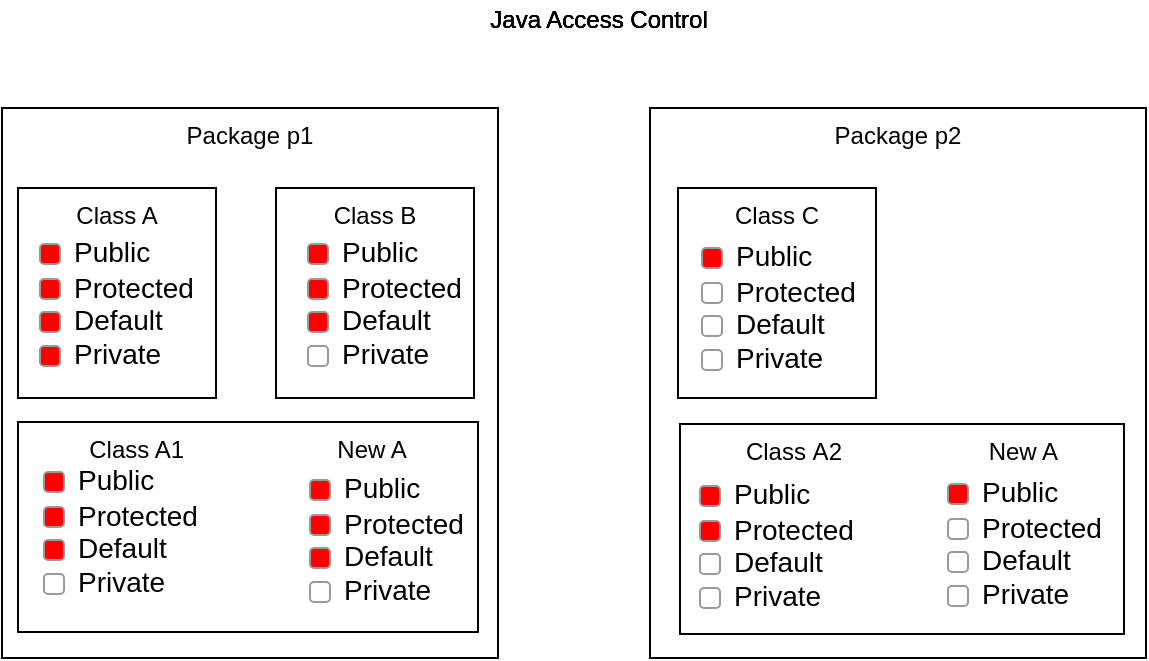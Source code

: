 <mxfile version="13.2.2" type="github" pages="2">
  <diagram id="TiTX1PBEyC5ncOFs_jfT" name="Page-1">
    <mxGraphModel dx="945" dy="552" grid="0" gridSize="10" guides="1" tooltips="1" connect="1" arrows="1" fold="1" page="0" pageScale="1" pageWidth="827" pageHeight="1169" math="0" shadow="0">
      <root>
        <mxCell id="0" />
        <mxCell id="s20LvS-4WtPScN_iq0R1-77" parent="0" />
        <mxCell id="s20LvS-4WtPScN_iq0R1-79" value="Package p2" style="rounded=0;whiteSpace=wrap;html=1;verticalAlign=top;" parent="s20LvS-4WtPScN_iq0R1-77" vertex="1">
          <mxGeometry x="490" y="133" width="248" height="275" as="geometry" />
        </mxCell>
        <mxCell id="s20LvS-4WtPScN_iq0R1-78" value="Package p1" style="rounded=0;whiteSpace=wrap;html=1;verticalAlign=top;" parent="s20LvS-4WtPScN_iq0R1-77" vertex="1">
          <mxGeometry x="166" y="133" width="248" height="275" as="geometry" />
        </mxCell>
        <mxCell id="s20LvS-4WtPScN_iq0R1-80" value="Class A&lt;br&gt;" style="rounded=0;whiteSpace=wrap;html=1;verticalAlign=top;" parent="s20LvS-4WtPScN_iq0R1-77" vertex="1">
          <mxGeometry x="174" y="173" width="99" height="105" as="geometry" />
        </mxCell>
        <mxCell id="7i5Vxs_dWXxIIm15Y5PL-14" value="Public" style="html=1;shadow=0;dashed=0;shape=mxgraph.bootstrap.rrect;rSize=2;fillColor=#FF0000;strokeColor=#999999;align=left;fontSize=14;fontColor=#000000;labelPosition=right;verticalLabelPosition=middle;verticalAlign=middle;spacingLeft=5;spacingTop=-2;gradientColor=none;flipV=1;" vertex="1" parent="s20LvS-4WtPScN_iq0R1-77">
          <mxGeometry width="10" height="10" relative="1" as="geometry">
            <mxPoint x="185.0" y="201" as="offset" />
          </mxGeometry>
        </mxCell>
        <mxCell id="7i5Vxs_dWXxIIm15Y5PL-15" value="Protected" style="html=1;shadow=0;dashed=0;shape=mxgraph.bootstrap.rrect;rSize=2;fillColor=#FF0000;strokeColor=#999999;align=left;fontSize=14;fontColor=#000000;labelPosition=right;verticalLabelPosition=middle;verticalAlign=middle;spacingLeft=5;spacingTop=-2;gradientColor=none;flipV=1;" vertex="1" parent="s20LvS-4WtPScN_iq0R1-77">
          <mxGeometry y="220" width="10" height="10" relative="1" as="geometry">
            <mxPoint x="185.0" y="218.5" as="offset" />
          </mxGeometry>
        </mxCell>
        <mxCell id="7i5Vxs_dWXxIIm15Y5PL-16" value="Default" style="html=1;shadow=0;dashed=0;shape=mxgraph.bootstrap.rrect;rSize=2;fillColor=#FF0000;strokeColor=#999999;align=left;fontSize=14;fontColor=#000000;labelPosition=right;verticalLabelPosition=middle;verticalAlign=middle;spacingLeft=5;spacingTop=-2;gradientColor=none;flipV=1;" vertex="1" parent="s20LvS-4WtPScN_iq0R1-77">
          <mxGeometry y="237" width="10" height="10" relative="1" as="geometry">
            <mxPoint x="185" y="235" as="offset" />
          </mxGeometry>
        </mxCell>
        <mxCell id="7i5Vxs_dWXxIIm15Y5PL-17" value="Private" style="html=1;shadow=0;dashed=0;shape=mxgraph.bootstrap.rrect;rSize=2;fillColor=#FF0000;strokeColor=#999999;align=left;fontSize=14;fontColor=#000000;labelPosition=right;verticalLabelPosition=middle;verticalAlign=middle;spacingLeft=5;spacingTop=-2;gradientColor=none;flipV=1;" vertex="1" parent="s20LvS-4WtPScN_iq0R1-77">
          <mxGeometry width="10" height="10" relative="1" as="geometry">
            <mxPoint x="185" y="252" as="offset" />
          </mxGeometry>
        </mxCell>
        <mxCell id="7i5Vxs_dWXxIIm15Y5PL-18" value="Class B" style="rounded=0;whiteSpace=wrap;html=1;verticalAlign=top;" vertex="1" parent="s20LvS-4WtPScN_iq0R1-77">
          <mxGeometry x="303" y="173" width="99" height="105" as="geometry" />
        </mxCell>
        <mxCell id="7i5Vxs_dWXxIIm15Y5PL-19" value="Public" style="html=1;shadow=0;dashed=0;shape=mxgraph.bootstrap.rrect;rSize=2;fillColor=#FF0000;strokeColor=#999999;align=left;fontSize=14;fontColor=#000000;labelPosition=right;verticalLabelPosition=middle;verticalAlign=middle;spacingLeft=5;spacingTop=-2;gradientColor=none;flipV=1;" vertex="1" parent="s20LvS-4WtPScN_iq0R1-77">
          <mxGeometry width="10" height="10" relative="1" as="geometry">
            <mxPoint x="319" y="201" as="offset" />
          </mxGeometry>
        </mxCell>
        <mxCell id="7i5Vxs_dWXxIIm15Y5PL-20" value="Protected" style="html=1;shadow=0;dashed=0;shape=mxgraph.bootstrap.rrect;rSize=2;fillColor=#FF0000;strokeColor=#999999;align=left;fontSize=14;fontColor=#000000;labelPosition=right;verticalLabelPosition=middle;verticalAlign=middle;spacingLeft=5;spacingTop=-2;gradientColor=none;flipV=1;" vertex="1" parent="s20LvS-4WtPScN_iq0R1-77">
          <mxGeometry y="220" width="10" height="10" relative="1" as="geometry">
            <mxPoint x="319.0" y="218.5" as="offset" />
          </mxGeometry>
        </mxCell>
        <mxCell id="7i5Vxs_dWXxIIm15Y5PL-21" value="Default" style="html=1;shadow=0;dashed=0;shape=mxgraph.bootstrap.rrect;rSize=2;fillColor=#FF0000;strokeColor=#999999;align=left;fontSize=14;fontColor=#000000;labelPosition=right;verticalLabelPosition=middle;verticalAlign=middle;spacingLeft=5;spacingTop=-2;gradientColor=none;flipV=1;" vertex="1" parent="s20LvS-4WtPScN_iq0R1-77">
          <mxGeometry y="237" width="10" height="10" relative="1" as="geometry">
            <mxPoint x="319" y="235" as="offset" />
          </mxGeometry>
        </mxCell>
        <mxCell id="7i5Vxs_dWXxIIm15Y5PL-85" value="" style="edgeStyle=orthogonalEdgeStyle;rounded=0;orthogonalLoop=1;jettySize=auto;html=1;" edge="1" parent="s20LvS-4WtPScN_iq0R1-77" source="7i5Vxs_dWXxIIm15Y5PL-22" target="7i5Vxs_dWXxIIm15Y5PL-46">
          <mxGeometry relative="1" as="geometry" />
        </mxCell>
        <mxCell id="7i5Vxs_dWXxIIm15Y5PL-22" value="Private" style="html=1;shadow=0;dashed=0;shape=mxgraph.bootstrap.rrect;rSize=2;fillColor=#FF0000;strokeColor=#999999;align=left;fontSize=14;fontColor=#000000;labelPosition=right;verticalLabelPosition=middle;verticalAlign=middle;spacingLeft=5;spacingTop=-2;gradientColor=none;flipV=1;" vertex="1" parent="s20LvS-4WtPScN_iq0R1-77">
          <mxGeometry width="10" height="10" relative="1" as="geometry">
            <mxPoint x="319" y="252" as="offset" />
          </mxGeometry>
        </mxCell>
        <mxCell id="7i5Vxs_dWXxIIm15Y5PL-24" value="Class A1" style="rounded=0;whiteSpace=wrap;html=1;verticalAlign=top;" vertex="1" parent="s20LvS-4WtPScN_iq0R1-77">
          <mxGeometry x="174" y="290" width="99" height="105" as="geometry" />
        </mxCell>
        <mxCell id="7i5Vxs_dWXxIIm15Y5PL-25" value="Public" style="html=1;shadow=0;dashed=0;shape=mxgraph.bootstrap.rrect;rSize=2;fillColor=#FF0000;strokeColor=#999999;align=left;fontSize=14;fontColor=#000000;labelPosition=right;verticalLabelPosition=middle;verticalAlign=middle;spacingLeft=5;spacingTop=-2;gradientColor=none;flipV=1;" vertex="1" parent="s20LvS-4WtPScN_iq0R1-77">
          <mxGeometry width="10" height="10" relative="1" as="geometry">
            <mxPoint x="187.0" y="315" as="offset" />
          </mxGeometry>
        </mxCell>
        <mxCell id="7i5Vxs_dWXxIIm15Y5PL-26" value="Protected" style="html=1;shadow=0;dashed=0;shape=mxgraph.bootstrap.rrect;rSize=2;fillColor=#FF0000;strokeColor=#999999;align=left;fontSize=14;fontColor=#000000;labelPosition=right;verticalLabelPosition=middle;verticalAlign=middle;spacingLeft=5;spacingTop=-2;gradientColor=none;flipV=1;" vertex="1" parent="s20LvS-4WtPScN_iq0R1-77">
          <mxGeometry y="220" width="10" height="10" relative="1" as="geometry">
            <mxPoint x="187.0" y="332.5" as="offset" />
          </mxGeometry>
        </mxCell>
        <mxCell id="7i5Vxs_dWXxIIm15Y5PL-27" value="Default" style="html=1;shadow=0;dashed=0;shape=mxgraph.bootstrap.rrect;rSize=2;fillColor=#FF0000;strokeColor=#999999;align=left;fontSize=14;fontColor=#000000;labelPosition=right;verticalLabelPosition=middle;verticalAlign=middle;spacingLeft=5;spacingTop=-2;gradientColor=none;flipV=1;" vertex="1" parent="s20LvS-4WtPScN_iq0R1-77">
          <mxGeometry y="237" width="10" height="10" relative="1" as="geometry">
            <mxPoint x="187" y="349" as="offset" />
          </mxGeometry>
        </mxCell>
        <mxCell id="7i5Vxs_dWXxIIm15Y5PL-28" value="Private" style="html=1;shadow=0;dashed=0;shape=mxgraph.bootstrap.rrect;rSize=2;fillColor=#FF0000;strokeColor=#999999;align=left;fontSize=14;fontColor=#000000;labelPosition=right;verticalLabelPosition=middle;verticalAlign=middle;spacingLeft=5;spacingTop=-2;gradientColor=none;flipV=1;" vertex="1" parent="s20LvS-4WtPScN_iq0R1-77">
          <mxGeometry width="10" height="10" relative="1" as="geometry">
            <mxPoint x="187" y="366" as="offset" />
          </mxGeometry>
        </mxCell>
        <mxCell id="7i5Vxs_dWXxIIm15Y5PL-29" value="Class B1" style="rounded=0;whiteSpace=wrap;html=1;verticalAlign=top;" vertex="1" parent="s20LvS-4WtPScN_iq0R1-77">
          <mxGeometry x="303" y="290" width="99" height="105" as="geometry" />
        </mxCell>
        <mxCell id="7i5Vxs_dWXxIIm15Y5PL-30" value="Public" style="html=1;shadow=0;dashed=0;shape=mxgraph.bootstrap.rrect;rSize=2;fillColor=#FF0000;strokeColor=#999999;align=left;fontSize=14;fontColor=#000000;labelPosition=right;verticalLabelPosition=middle;verticalAlign=middle;spacingLeft=5;spacingTop=-2;gradientColor=none;flipV=1;" vertex="1" parent="s20LvS-4WtPScN_iq0R1-77">
          <mxGeometry width="10" height="10" relative="1" as="geometry">
            <mxPoint x="320" y="319" as="offset" />
          </mxGeometry>
        </mxCell>
        <mxCell id="7i5Vxs_dWXxIIm15Y5PL-31" value="Protected" style="html=1;shadow=0;dashed=0;shape=mxgraph.bootstrap.rrect;rSize=2;fillColor=#FF0000;strokeColor=#999999;align=left;fontSize=14;fontColor=#000000;labelPosition=right;verticalLabelPosition=middle;verticalAlign=middle;spacingLeft=5;spacingTop=-2;gradientColor=none;flipV=1;" vertex="1" parent="s20LvS-4WtPScN_iq0R1-77">
          <mxGeometry y="220" width="10" height="10" relative="1" as="geometry">
            <mxPoint x="320.0" y="336.5" as="offset" />
          </mxGeometry>
        </mxCell>
        <mxCell id="7i5Vxs_dWXxIIm15Y5PL-32" value="Default" style="html=1;shadow=0;dashed=0;shape=mxgraph.bootstrap.rrect;rSize=2;fillColor=#FF0000;strokeColor=#999999;align=left;fontSize=14;fontColor=#000000;labelPosition=right;verticalLabelPosition=middle;verticalAlign=middle;spacingLeft=5;spacingTop=-2;gradientColor=none;flipV=1;" vertex="1" parent="s20LvS-4WtPScN_iq0R1-77">
          <mxGeometry y="237" width="10" height="10" relative="1" as="geometry">
            <mxPoint x="320" y="353" as="offset" />
          </mxGeometry>
        </mxCell>
        <mxCell id="7i5Vxs_dWXxIIm15Y5PL-33" value="Private" style="html=1;shadow=0;dashed=0;shape=mxgraph.bootstrap.rrect;rSize=2;fillColor=#FF0000;strokeColor=#999999;align=left;fontSize=14;fontColor=#000000;labelPosition=right;verticalLabelPosition=middle;verticalAlign=middle;spacingLeft=5;spacingTop=-2;gradientColor=none;flipV=1;" vertex="1" parent="s20LvS-4WtPScN_iq0R1-77">
          <mxGeometry width="10" height="10" relative="1" as="geometry">
            <mxPoint x="320" y="370" as="offset" />
          </mxGeometry>
        </mxCell>
        <mxCell id="7i5Vxs_dWXxIIm15Y5PL-34" value="Class C" style="rounded=0;whiteSpace=wrap;html=1;verticalAlign=top;" vertex="1" parent="s20LvS-4WtPScN_iq0R1-77">
          <mxGeometry x="504" y="173" width="99" height="105" as="geometry" />
        </mxCell>
        <mxCell id="7i5Vxs_dWXxIIm15Y5PL-37" value="Public" style="html=1;shadow=0;dashed=0;shape=mxgraph.bootstrap.rrect;rSize=2;fillColor=#FF0000;strokeColor=#999999;align=left;fontSize=14;fontColor=#000000;labelPosition=right;verticalLabelPosition=middle;verticalAlign=middle;spacingLeft=5;spacingTop=-2;gradientColor=none;flipV=1;" vertex="1" parent="s20LvS-4WtPScN_iq0R1-77">
          <mxGeometry width="10" height="10" relative="1" as="geometry">
            <mxPoint x="516" y="203" as="offset" />
          </mxGeometry>
        </mxCell>
        <mxCell id="7i5Vxs_dWXxIIm15Y5PL-38" value="Protected" style="html=1;shadow=0;dashed=0;shape=mxgraph.bootstrap.rrect;rSize=2;fillColor=#FF0000;strokeColor=#999999;align=left;fontSize=14;fontColor=#000000;labelPosition=right;verticalLabelPosition=middle;verticalAlign=middle;spacingLeft=5;spacingTop=-2;gradientColor=none;flipV=1;" vertex="1" parent="s20LvS-4WtPScN_iq0R1-77">
          <mxGeometry y="220" width="10" height="10" relative="1" as="geometry">
            <mxPoint x="516" y="220.5" as="offset" />
          </mxGeometry>
        </mxCell>
        <mxCell id="7i5Vxs_dWXxIIm15Y5PL-39" value="Default" style="html=1;shadow=0;dashed=0;shape=mxgraph.bootstrap.rrect;rSize=2;fillColor=#FF0000;strokeColor=#999999;align=left;fontSize=14;fontColor=#000000;labelPosition=right;verticalLabelPosition=middle;verticalAlign=middle;spacingLeft=5;spacingTop=-2;gradientColor=none;flipV=1;" vertex="1" parent="s20LvS-4WtPScN_iq0R1-77">
          <mxGeometry y="237" width="10" height="10" relative="1" as="geometry">
            <mxPoint x="516" y="237" as="offset" />
          </mxGeometry>
        </mxCell>
        <mxCell id="7i5Vxs_dWXxIIm15Y5PL-40" value="Private" style="html=1;shadow=0;dashed=0;shape=mxgraph.bootstrap.rrect;rSize=2;fillColor=#FF0000;strokeColor=#999999;align=left;fontSize=14;fontColor=#000000;labelPosition=right;verticalLabelPosition=middle;verticalAlign=middle;spacingLeft=5;spacingTop=-2;gradientColor=none;flipV=1;" vertex="1" parent="s20LvS-4WtPScN_iq0R1-77">
          <mxGeometry width="10" height="10" relative="1" as="geometry">
            <mxPoint x="516" y="254" as="offset" />
          </mxGeometry>
        </mxCell>
        <mxCell id="7i5Vxs_dWXxIIm15Y5PL-45" value="Java Access Control" style="text;html=1;strokeColor=none;fillColor=none;align=center;verticalAlign=middle;whiteSpace=wrap;rounded=0;" vertex="1" parent="s20LvS-4WtPScN_iq0R1-77">
          <mxGeometry x="374" y="79" width="181" height="20" as="geometry" />
        </mxCell>
        <mxCell id="nBqsT9wpy0tSbZwb3XqV-4" value="Class&amp;nbsp;A2&amp;nbsp; &amp;nbsp; &amp;nbsp; &amp;nbsp; &amp;nbsp; &amp;nbsp; &amp;nbsp; &amp;nbsp; &amp;nbsp; &amp;nbsp; &amp;nbsp; New A" style="rounded=0;whiteSpace=wrap;html=1;verticalAlign=top;" vertex="1" parent="s20LvS-4WtPScN_iq0R1-77">
          <mxGeometry x="505" y="291" width="222" height="105" as="geometry" />
        </mxCell>
        <mxCell id="nBqsT9wpy0tSbZwb3XqV-50" value="Public" style="html=1;shadow=0;dashed=0;shape=mxgraph.bootstrap.rrect;rSize=2;fillColor=#FF0000;strokeColor=#999999;align=left;fontSize=14;fontColor=#000000;labelPosition=right;verticalLabelPosition=middle;verticalAlign=middle;spacingLeft=5;spacingTop=-2;gradientColor=none;flipV=1;" vertex="1" parent="s20LvS-4WtPScN_iq0R1-77">
          <mxGeometry width="10" height="10" relative="1" as="geometry">
            <mxPoint x="515" y="322" as="offset" />
          </mxGeometry>
        </mxCell>
        <mxCell id="nBqsT9wpy0tSbZwb3XqV-51" value="Protected" style="html=1;shadow=0;dashed=0;shape=mxgraph.bootstrap.rrect;rSize=2;fillColor=#FF0000;strokeColor=#999999;align=left;fontSize=14;fontColor=#000000;labelPosition=right;verticalLabelPosition=middle;verticalAlign=middle;spacingLeft=5;spacingTop=-2;gradientColor=none;flipV=1;" vertex="1" parent="s20LvS-4WtPScN_iq0R1-77">
          <mxGeometry y="220" width="10" height="10" relative="1" as="geometry">
            <mxPoint x="515" y="339.5" as="offset" />
          </mxGeometry>
        </mxCell>
        <mxCell id="nBqsT9wpy0tSbZwb3XqV-52" value="Default" style="html=1;shadow=0;dashed=0;shape=mxgraph.bootstrap.rrect;rSize=2;fillColor=none;strokeColor=#999999;align=left;fontSize=14;fontColor=#000000;labelPosition=right;verticalLabelPosition=middle;verticalAlign=middle;spacingLeft=5;spacingTop=-2;gradientColor=none;flipV=1;" vertex="1" parent="s20LvS-4WtPScN_iq0R1-77">
          <mxGeometry y="237" width="10" height="10" relative="1" as="geometry">
            <mxPoint x="515" y="356" as="offset" />
          </mxGeometry>
        </mxCell>
        <mxCell id="nBqsT9wpy0tSbZwb3XqV-53" value="Private" style="html=1;shadow=0;dashed=0;shape=mxgraph.bootstrap.rrect;rSize=2;fillColor=none;strokeColor=#999999;align=left;fontSize=14;fontColor=#000000;labelPosition=right;verticalLabelPosition=middle;verticalAlign=middle;spacingLeft=5;spacingTop=-2;gradientColor=none;flipV=1;" vertex="1" parent="s20LvS-4WtPScN_iq0R1-77">
          <mxGeometry width="10" height="10" relative="1" as="geometry">
            <mxPoint x="515" y="373" as="offset" />
          </mxGeometry>
        </mxCell>
        <mxCell id="nBqsT9wpy0tSbZwb3XqV-123" value="Public" style="html=1;shadow=0;dashed=0;shape=mxgraph.bootstrap.rrect;rSize=2;fillColor=#FF0000;strokeColor=#999999;align=left;fontSize=14;fontColor=#000000;labelPosition=right;verticalLabelPosition=middle;verticalAlign=middle;spacingLeft=5;spacingTop=-2;gradientColor=none;flipV=1;" vertex="1" parent="s20LvS-4WtPScN_iq0R1-77">
          <mxGeometry width="10" height="10" relative="1" as="geometry">
            <mxPoint x="639" y="321" as="offset" />
          </mxGeometry>
        </mxCell>
        <mxCell id="nBqsT9wpy0tSbZwb3XqV-124" value="Protected" style="html=1;shadow=0;dashed=0;shape=mxgraph.bootstrap.rrect;rSize=2;fillColor=none;strokeColor=#999999;align=left;fontSize=14;fontColor=#000000;labelPosition=right;verticalLabelPosition=middle;verticalAlign=middle;spacingLeft=5;spacingTop=-2;gradientColor=none;flipV=1;" vertex="1" parent="s20LvS-4WtPScN_iq0R1-77">
          <mxGeometry y="220" width="10" height="10" relative="1" as="geometry">
            <mxPoint x="639" y="338.5" as="offset" />
          </mxGeometry>
        </mxCell>
        <mxCell id="nBqsT9wpy0tSbZwb3XqV-125" value="Default" style="html=1;shadow=0;dashed=0;shape=mxgraph.bootstrap.rrect;rSize=2;fillColor=none;strokeColor=#999999;align=left;fontSize=14;fontColor=#000000;labelPosition=right;verticalLabelPosition=middle;verticalAlign=middle;spacingLeft=5;spacingTop=-2;gradientColor=none;flipV=1;" vertex="1" parent="s20LvS-4WtPScN_iq0R1-77">
          <mxGeometry y="237" width="10" height="10" relative="1" as="geometry">
            <mxPoint x="639" y="355" as="offset" />
          </mxGeometry>
        </mxCell>
        <mxCell id="nBqsT9wpy0tSbZwb3XqV-126" value="Private" style="html=1;shadow=0;dashed=0;shape=mxgraph.bootstrap.rrect;rSize=2;fillColor=none;strokeColor=#999999;align=left;fontSize=14;fontColor=#000000;labelPosition=right;verticalLabelPosition=middle;verticalAlign=middle;spacingLeft=5;spacingTop=-2;gradientColor=none;flipV=1;" vertex="1" parent="s20LvS-4WtPScN_iq0R1-77">
          <mxGeometry width="10" height="10" relative="1" as="geometry">
            <mxPoint x="639" y="372" as="offset" />
          </mxGeometry>
        </mxCell>
        <mxCell id="nBqsT9wpy0tSbZwb3XqV-8" parent="0" />
        <mxCell id="nBqsT9wpy0tSbZwb3XqV-11" value="Package p1" style="rounded=0;whiteSpace=wrap;html=1;verticalAlign=top;" vertex="1" parent="nBqsT9wpy0tSbZwb3XqV-8">
          <mxGeometry x="166" y="133" width="248" height="275" as="geometry" />
        </mxCell>
        <mxCell id="nBqsT9wpy0tSbZwb3XqV-12" value="Class A&lt;br&gt;" style="rounded=0;whiteSpace=wrap;html=1;verticalAlign=top;" vertex="1" parent="nBqsT9wpy0tSbZwb3XqV-8">
          <mxGeometry x="174" y="173" width="99" height="105" as="geometry" />
        </mxCell>
        <mxCell id="nBqsT9wpy0tSbZwb3XqV-17" value="Public" style="html=1;shadow=0;dashed=0;shape=mxgraph.bootstrap.rrect;rSize=2;fillColor=#FF0000;strokeColor=#999999;align=left;fontSize=14;fontColor=#000000;labelPosition=right;verticalLabelPosition=middle;verticalAlign=middle;spacingLeft=5;spacingTop=-2;gradientColor=none;flipV=1;" vertex="1" parent="nBqsT9wpy0tSbZwb3XqV-8">
          <mxGeometry width="10" height="10" relative="1" as="geometry">
            <mxPoint x="185.0" y="201" as="offset" />
          </mxGeometry>
        </mxCell>
        <mxCell id="nBqsT9wpy0tSbZwb3XqV-18" value="Protected" style="html=1;shadow=0;dashed=0;shape=mxgraph.bootstrap.rrect;rSize=2;fillColor=#FF0000;strokeColor=#999999;align=left;fontSize=14;fontColor=#000000;labelPosition=right;verticalLabelPosition=middle;verticalAlign=middle;spacingLeft=5;spacingTop=-2;gradientColor=none;flipV=1;" vertex="1" parent="nBqsT9wpy0tSbZwb3XqV-8">
          <mxGeometry y="220" width="10" height="10" relative="1" as="geometry">
            <mxPoint x="185.0" y="218.5" as="offset" />
          </mxGeometry>
        </mxCell>
        <mxCell id="nBqsT9wpy0tSbZwb3XqV-19" value="Default" style="html=1;shadow=0;dashed=0;shape=mxgraph.bootstrap.rrect;rSize=2;fillColor=#FF0000;strokeColor=#999999;align=left;fontSize=14;fontColor=#000000;labelPosition=right;verticalLabelPosition=middle;verticalAlign=middle;spacingLeft=5;spacingTop=-2;gradientColor=none;flipV=1;" vertex="1" parent="nBqsT9wpy0tSbZwb3XqV-8">
          <mxGeometry y="237" width="10" height="10" relative="1" as="geometry">
            <mxPoint x="185" y="235" as="offset" />
          </mxGeometry>
        </mxCell>
        <mxCell id="nBqsT9wpy0tSbZwb3XqV-20" value="Private" style="html=1;shadow=0;dashed=0;shape=mxgraph.bootstrap.rrect;rSize=2;fillColor=#FF0000;strokeColor=#999999;align=left;fontSize=14;fontColor=#000000;labelPosition=right;verticalLabelPosition=middle;verticalAlign=middle;spacingLeft=5;spacingTop=-2;gradientColor=none;flipV=1;" vertex="1" parent="nBqsT9wpy0tSbZwb3XqV-8">
          <mxGeometry width="10" height="10" relative="1" as="geometry">
            <mxPoint x="185" y="252" as="offset" />
          </mxGeometry>
        </mxCell>
        <mxCell id="nBqsT9wpy0tSbZwb3XqV-21" value="Class B" style="rounded=0;whiteSpace=wrap;html=1;verticalAlign=top;" vertex="1" parent="nBqsT9wpy0tSbZwb3XqV-8">
          <mxGeometry x="303" y="173" width="99" height="105" as="geometry" />
        </mxCell>
        <mxCell id="nBqsT9wpy0tSbZwb3XqV-22" value="Public" style="html=1;shadow=0;dashed=0;shape=mxgraph.bootstrap.rrect;rSize=2;fillColor=#FF0000;strokeColor=#999999;align=left;fontSize=14;fontColor=#000000;labelPosition=right;verticalLabelPosition=middle;verticalAlign=middle;spacingLeft=5;spacingTop=-2;gradientColor=none;flipV=1;" vertex="1" parent="nBqsT9wpy0tSbZwb3XqV-8">
          <mxGeometry width="10" height="10" relative="1" as="geometry">
            <mxPoint x="319" y="201" as="offset" />
          </mxGeometry>
        </mxCell>
        <mxCell id="nBqsT9wpy0tSbZwb3XqV-23" value="Protected" style="html=1;shadow=0;dashed=0;shape=mxgraph.bootstrap.rrect;rSize=2;fillColor=#FF0000;strokeColor=#999999;align=left;fontSize=14;fontColor=#000000;labelPosition=right;verticalLabelPosition=middle;verticalAlign=middle;spacingLeft=5;spacingTop=-2;gradientColor=none;flipV=1;" vertex="1" parent="nBqsT9wpy0tSbZwb3XqV-8">
          <mxGeometry y="220" width="10" height="10" relative="1" as="geometry">
            <mxPoint x="319.0" y="218.5" as="offset" />
          </mxGeometry>
        </mxCell>
        <mxCell id="nBqsT9wpy0tSbZwb3XqV-24" value="Default" style="html=1;shadow=0;dashed=0;shape=mxgraph.bootstrap.rrect;rSize=2;fillColor=#FF0000;strokeColor=#999999;align=left;fontSize=14;fontColor=#000000;labelPosition=right;verticalLabelPosition=middle;verticalAlign=middle;spacingLeft=5;spacingTop=-2;gradientColor=none;flipV=1;" vertex="1" parent="nBqsT9wpy0tSbZwb3XqV-8">
          <mxGeometry y="237" width="10" height="10" relative="1" as="geometry">
            <mxPoint x="319" y="235" as="offset" />
          </mxGeometry>
        </mxCell>
        <mxCell id="nBqsT9wpy0tSbZwb3XqV-25" value="" style="edgeStyle=orthogonalEdgeStyle;rounded=0;orthogonalLoop=1;jettySize=auto;html=1;" edge="1" parent="nBqsT9wpy0tSbZwb3XqV-8" source="nBqsT9wpy0tSbZwb3XqV-26">
          <mxGeometry relative="1" as="geometry" />
        </mxCell>
        <mxCell id="nBqsT9wpy0tSbZwb3XqV-26" value="Private" style="html=1;shadow=0;dashed=0;shape=mxgraph.bootstrap.rrect;rSize=2;fillColor=#FF0000;strokeColor=#999999;align=left;fontSize=14;fontColor=#000000;labelPosition=right;verticalLabelPosition=middle;verticalAlign=middle;spacingLeft=5;spacingTop=-2;gradientColor=none;flipV=1;" vertex="1" parent="nBqsT9wpy0tSbZwb3XqV-8">
          <mxGeometry width="10" height="10" relative="1" as="geometry">
            <mxPoint x="319" y="252" as="offset" />
          </mxGeometry>
        </mxCell>
        <mxCell id="nBqsT9wpy0tSbZwb3XqV-27" value="Class A1" style="rounded=0;whiteSpace=wrap;html=1;verticalAlign=top;" vertex="1" parent="nBqsT9wpy0tSbZwb3XqV-8">
          <mxGeometry x="174" y="290" width="99" height="105" as="geometry" />
        </mxCell>
        <mxCell id="nBqsT9wpy0tSbZwb3XqV-28" value="Public" style="html=1;shadow=0;dashed=0;shape=mxgraph.bootstrap.rrect;rSize=2;fillColor=#FF0000;strokeColor=#999999;align=left;fontSize=14;fontColor=#000000;labelPosition=right;verticalLabelPosition=middle;verticalAlign=middle;spacingLeft=5;spacingTop=-2;gradientColor=none;flipV=1;" vertex="1" parent="nBqsT9wpy0tSbZwb3XqV-8">
          <mxGeometry width="10" height="10" relative="1" as="geometry">
            <mxPoint x="187.0" y="315" as="offset" />
          </mxGeometry>
        </mxCell>
        <mxCell id="nBqsT9wpy0tSbZwb3XqV-29" value="Protected" style="html=1;shadow=0;dashed=0;shape=mxgraph.bootstrap.rrect;rSize=2;fillColor=#FF0000;strokeColor=#999999;align=left;fontSize=14;fontColor=#000000;labelPosition=right;verticalLabelPosition=middle;verticalAlign=middle;spacingLeft=5;spacingTop=-2;gradientColor=none;flipV=1;" vertex="1" parent="nBqsT9wpy0tSbZwb3XqV-8">
          <mxGeometry y="220" width="10" height="10" relative="1" as="geometry">
            <mxPoint x="187.0" y="332.5" as="offset" />
          </mxGeometry>
        </mxCell>
        <mxCell id="nBqsT9wpy0tSbZwb3XqV-30" value="Default" style="html=1;shadow=0;dashed=0;shape=mxgraph.bootstrap.rrect;rSize=2;fillColor=#FF0000;strokeColor=#999999;align=left;fontSize=14;fontColor=#000000;labelPosition=right;verticalLabelPosition=middle;verticalAlign=middle;spacingLeft=5;spacingTop=-2;gradientColor=none;flipV=1;" vertex="1" parent="nBqsT9wpy0tSbZwb3XqV-8">
          <mxGeometry y="237" width="10" height="10" relative="1" as="geometry">
            <mxPoint x="187" y="349" as="offset" />
          </mxGeometry>
        </mxCell>
        <mxCell id="nBqsT9wpy0tSbZwb3XqV-31" value="Private" style="html=1;shadow=0;dashed=0;shape=mxgraph.bootstrap.rrect;rSize=2;fillColor=#FF0000;strokeColor=#999999;align=left;fontSize=14;fontColor=#000000;labelPosition=right;verticalLabelPosition=middle;verticalAlign=middle;spacingLeft=5;spacingTop=-2;gradientColor=none;flipV=1;" vertex="1" parent="nBqsT9wpy0tSbZwb3XqV-8">
          <mxGeometry width="10" height="10" relative="1" as="geometry">
            <mxPoint x="187" y="366" as="offset" />
          </mxGeometry>
        </mxCell>
        <mxCell id="nBqsT9wpy0tSbZwb3XqV-32" value="Class B1" style="rounded=0;whiteSpace=wrap;html=1;verticalAlign=top;" vertex="1" parent="nBqsT9wpy0tSbZwb3XqV-8">
          <mxGeometry x="303" y="290" width="99" height="105" as="geometry" />
        </mxCell>
        <mxCell id="nBqsT9wpy0tSbZwb3XqV-33" value="Public" style="html=1;shadow=0;dashed=0;shape=mxgraph.bootstrap.rrect;rSize=2;fillColor=#FF0000;strokeColor=#999999;align=left;fontSize=14;fontColor=#000000;labelPosition=right;verticalLabelPosition=middle;verticalAlign=middle;spacingLeft=5;spacingTop=-2;gradientColor=none;flipV=1;" vertex="1" parent="nBqsT9wpy0tSbZwb3XqV-8">
          <mxGeometry width="10" height="10" relative="1" as="geometry">
            <mxPoint x="320" y="319" as="offset" />
          </mxGeometry>
        </mxCell>
        <mxCell id="nBqsT9wpy0tSbZwb3XqV-34" value="Protected" style="html=1;shadow=0;dashed=0;shape=mxgraph.bootstrap.rrect;rSize=2;fillColor=#FF0000;strokeColor=#999999;align=left;fontSize=14;fontColor=#000000;labelPosition=right;verticalLabelPosition=middle;verticalAlign=middle;spacingLeft=5;spacingTop=-2;gradientColor=none;flipV=1;" vertex="1" parent="nBqsT9wpy0tSbZwb3XqV-8">
          <mxGeometry y="220" width="10" height="10" relative="1" as="geometry">
            <mxPoint x="320.0" y="336.5" as="offset" />
          </mxGeometry>
        </mxCell>
        <mxCell id="nBqsT9wpy0tSbZwb3XqV-35" value="Default" style="html=1;shadow=0;dashed=0;shape=mxgraph.bootstrap.rrect;rSize=2;fillColor=#FF0000;strokeColor=#999999;align=left;fontSize=14;fontColor=#000000;labelPosition=right;verticalLabelPosition=middle;verticalAlign=middle;spacingLeft=5;spacingTop=-2;gradientColor=none;flipV=1;" vertex="1" parent="nBqsT9wpy0tSbZwb3XqV-8">
          <mxGeometry y="237" width="10" height="10" relative="1" as="geometry">
            <mxPoint x="320" y="353" as="offset" />
          </mxGeometry>
        </mxCell>
        <mxCell id="nBqsT9wpy0tSbZwb3XqV-36" value="Private" style="html=1;shadow=0;dashed=0;shape=mxgraph.bootstrap.rrect;rSize=2;fillColor=#FF0000;strokeColor=#999999;align=left;fontSize=14;fontColor=#000000;labelPosition=right;verticalLabelPosition=middle;verticalAlign=middle;spacingLeft=5;spacingTop=-2;gradientColor=none;flipV=1;" vertex="1" parent="nBqsT9wpy0tSbZwb3XqV-8">
          <mxGeometry width="10" height="10" relative="1" as="geometry">
            <mxPoint x="320" y="370" as="offset" />
          </mxGeometry>
        </mxCell>
        <mxCell id="nBqsT9wpy0tSbZwb3XqV-37" value="Class C" style="rounded=0;whiteSpace=wrap;html=1;verticalAlign=top;" vertex="1" parent="nBqsT9wpy0tSbZwb3XqV-8">
          <mxGeometry x="504" y="173" width="99" height="105" as="geometry" />
        </mxCell>
        <mxCell id="nBqsT9wpy0tSbZwb3XqV-39" value="Public" style="html=1;shadow=0;dashed=0;shape=mxgraph.bootstrap.rrect;rSize=2;fillColor=#FF0000;strokeColor=#999999;align=left;fontSize=14;fontColor=#000000;labelPosition=right;verticalLabelPosition=middle;verticalAlign=middle;spacingLeft=5;spacingTop=-2;gradientColor=none;flipV=1;" vertex="1" parent="nBqsT9wpy0tSbZwb3XqV-8">
          <mxGeometry width="10" height="10" relative="1" as="geometry">
            <mxPoint x="516" y="203" as="offset" />
          </mxGeometry>
        </mxCell>
        <mxCell id="nBqsT9wpy0tSbZwb3XqV-40" value="Protected" style="html=1;shadow=0;dashed=0;shape=mxgraph.bootstrap.rrect;rSize=2;fillColor=#FF0000;strokeColor=#999999;align=left;fontSize=14;fontColor=#000000;labelPosition=right;verticalLabelPosition=middle;verticalAlign=middle;spacingLeft=5;spacingTop=-2;gradientColor=none;flipV=1;" vertex="1" parent="nBqsT9wpy0tSbZwb3XqV-8">
          <mxGeometry y="220" width="10" height="10" relative="1" as="geometry">
            <mxPoint x="516" y="220.5" as="offset" />
          </mxGeometry>
        </mxCell>
        <mxCell id="nBqsT9wpy0tSbZwb3XqV-41" value="Default" style="html=1;shadow=0;dashed=0;shape=mxgraph.bootstrap.rrect;rSize=2;fillColor=#FF0000;strokeColor=#999999;align=left;fontSize=14;fontColor=#000000;labelPosition=right;verticalLabelPosition=middle;verticalAlign=middle;spacingLeft=5;spacingTop=-2;gradientColor=none;flipV=1;" vertex="1" parent="nBqsT9wpy0tSbZwb3XqV-8">
          <mxGeometry y="237" width="10" height="10" relative="1" as="geometry">
            <mxPoint x="516" y="237" as="offset" />
          </mxGeometry>
        </mxCell>
        <mxCell id="nBqsT9wpy0tSbZwb3XqV-42" value="Private" style="html=1;shadow=0;dashed=0;shape=mxgraph.bootstrap.rrect;rSize=2;fillColor=#FF0000;strokeColor=#999999;align=left;fontSize=14;fontColor=#000000;labelPosition=right;verticalLabelPosition=middle;verticalAlign=middle;spacingLeft=5;spacingTop=-2;gradientColor=none;flipV=1;" vertex="1" parent="nBqsT9wpy0tSbZwb3XqV-8">
          <mxGeometry width="10" height="10" relative="1" as="geometry">
            <mxPoint x="516" y="254" as="offset" />
          </mxGeometry>
        </mxCell>
        <mxCell id="nBqsT9wpy0tSbZwb3XqV-47" value="Java Access Control" style="text;html=1;strokeColor=none;fillColor=none;align=center;verticalAlign=middle;whiteSpace=wrap;rounded=0;" vertex="1" parent="nBqsT9wpy0tSbZwb3XqV-8">
          <mxGeometry x="374" y="79" width="181" height="20" as="geometry" />
        </mxCell>
        <mxCell id="7i5Vxs_dWXxIIm15Y5PL-46" parent="0" />
        <mxCell id="7i5Vxs_dWXxIIm15Y5PL-49" value="Package p1" style="rounded=0;whiteSpace=wrap;html=1;verticalAlign=top;" vertex="1" parent="7i5Vxs_dWXxIIm15Y5PL-46">
          <mxGeometry x="166" y="133" width="248" height="275" as="geometry" />
        </mxCell>
        <mxCell id="7i5Vxs_dWXxIIm15Y5PL-50" value="Class A&lt;br&gt;" style="rounded=0;whiteSpace=wrap;html=1;verticalAlign=top;" vertex="1" parent="7i5Vxs_dWXxIIm15Y5PL-46">
          <mxGeometry x="174" y="173" width="99" height="105" as="geometry" />
        </mxCell>
        <mxCell id="7i5Vxs_dWXxIIm15Y5PL-55" value="Public" style="html=1;shadow=0;dashed=0;shape=mxgraph.bootstrap.rrect;rSize=2;fillColor=#FF0000;strokeColor=#999999;align=left;fontSize=14;fontColor=#000000;labelPosition=right;verticalLabelPosition=middle;verticalAlign=middle;spacingLeft=5;spacingTop=-2;gradientColor=none;flipV=1;" vertex="1" parent="7i5Vxs_dWXxIIm15Y5PL-46">
          <mxGeometry width="10" height="10" relative="1" as="geometry">
            <mxPoint x="185.0" y="201" as="offset" />
          </mxGeometry>
        </mxCell>
        <mxCell id="7i5Vxs_dWXxIIm15Y5PL-56" value="Protected" style="html=1;shadow=0;dashed=0;shape=mxgraph.bootstrap.rrect;rSize=2;fillColor=#FF0000;strokeColor=#999999;align=left;fontSize=14;fontColor=#000000;labelPosition=right;verticalLabelPosition=middle;verticalAlign=middle;spacingLeft=5;spacingTop=-2;gradientColor=none;flipV=1;" vertex="1" parent="7i5Vxs_dWXxIIm15Y5PL-46">
          <mxGeometry y="220" width="10" height="10" relative="1" as="geometry">
            <mxPoint x="185.0" y="218.5" as="offset" />
          </mxGeometry>
        </mxCell>
        <mxCell id="7i5Vxs_dWXxIIm15Y5PL-57" value="Default" style="html=1;shadow=0;dashed=0;shape=mxgraph.bootstrap.rrect;rSize=2;fillColor=#FF0000;strokeColor=#999999;align=left;fontSize=14;fontColor=#000000;labelPosition=right;verticalLabelPosition=middle;verticalAlign=middle;spacingLeft=5;spacingTop=-2;gradientColor=none;flipV=1;" vertex="1" parent="7i5Vxs_dWXxIIm15Y5PL-46">
          <mxGeometry y="237" width="10" height="10" relative="1" as="geometry">
            <mxPoint x="185" y="235" as="offset" />
          </mxGeometry>
        </mxCell>
        <mxCell id="7i5Vxs_dWXxIIm15Y5PL-58" value="Private" style="html=1;shadow=0;dashed=0;shape=mxgraph.bootstrap.rrect;rSize=2;fillColor=#FF0000;strokeColor=#999999;align=left;fontSize=14;fontColor=#000000;labelPosition=right;verticalLabelPosition=middle;verticalAlign=middle;spacingLeft=5;spacingTop=-2;gradientColor=none;flipV=1;" vertex="1" parent="7i5Vxs_dWXxIIm15Y5PL-46">
          <mxGeometry width="10" height="10" relative="1" as="geometry">
            <mxPoint x="185" y="252" as="offset" />
          </mxGeometry>
        </mxCell>
        <mxCell id="7i5Vxs_dWXxIIm15Y5PL-59" value="Class B" style="rounded=0;whiteSpace=wrap;html=1;verticalAlign=top;" vertex="1" parent="7i5Vxs_dWXxIIm15Y5PL-46">
          <mxGeometry x="303" y="173" width="99" height="105" as="geometry" />
        </mxCell>
        <mxCell id="7i5Vxs_dWXxIIm15Y5PL-60" value="Public" style="html=1;shadow=0;dashed=0;shape=mxgraph.bootstrap.rrect;rSize=2;fillColor=#FF0000;strokeColor=#999999;align=left;fontSize=14;fontColor=#000000;labelPosition=right;verticalLabelPosition=middle;verticalAlign=middle;spacingLeft=5;spacingTop=-2;gradientColor=none;flipV=1;" vertex="1" parent="7i5Vxs_dWXxIIm15Y5PL-46">
          <mxGeometry width="10" height="10" relative="1" as="geometry">
            <mxPoint x="319" y="201" as="offset" />
          </mxGeometry>
        </mxCell>
        <mxCell id="7i5Vxs_dWXxIIm15Y5PL-61" value="Protected" style="html=1;shadow=0;dashed=0;shape=mxgraph.bootstrap.rrect;rSize=2;fillColor=#FF0000;strokeColor=#999999;align=left;fontSize=14;fontColor=#000000;labelPosition=right;verticalLabelPosition=middle;verticalAlign=middle;spacingLeft=5;spacingTop=-2;gradientColor=none;flipV=1;" vertex="1" parent="7i5Vxs_dWXxIIm15Y5PL-46">
          <mxGeometry y="220" width="10" height="10" relative="1" as="geometry">
            <mxPoint x="319.0" y="218.5" as="offset" />
          </mxGeometry>
        </mxCell>
        <mxCell id="7i5Vxs_dWXxIIm15Y5PL-62" value="Default" style="html=1;shadow=0;dashed=0;shape=mxgraph.bootstrap.rrect;rSize=2;fillColor=#FF0000;strokeColor=#999999;align=left;fontSize=14;fontColor=#000000;labelPosition=right;verticalLabelPosition=middle;verticalAlign=middle;spacingLeft=5;spacingTop=-2;gradientColor=none;flipV=1;" vertex="1" parent="7i5Vxs_dWXxIIm15Y5PL-46">
          <mxGeometry y="237" width="10" height="10" relative="1" as="geometry">
            <mxPoint x="319" y="235" as="offset" />
          </mxGeometry>
        </mxCell>
        <mxCell id="7i5Vxs_dWXxIIm15Y5PL-63" value="Private" style="html=1;shadow=0;dashed=0;shape=mxgraph.bootstrap.rrect;rSize=2;fillColor=none;strokeColor=#999999;align=left;fontSize=14;fontColor=#000000;labelPosition=right;verticalLabelPosition=middle;verticalAlign=middle;spacingLeft=5;spacingTop=-2;gradientColor=none;flipV=1;" vertex="1" parent="7i5Vxs_dWXxIIm15Y5PL-46">
          <mxGeometry width="10" height="10" relative="1" as="geometry">
            <mxPoint x="319" y="252" as="offset" />
          </mxGeometry>
        </mxCell>
        <mxCell id="7i5Vxs_dWXxIIm15Y5PL-64" value="Class A1" style="rounded=0;whiteSpace=wrap;html=1;verticalAlign=top;" vertex="1" parent="7i5Vxs_dWXxIIm15Y5PL-46">
          <mxGeometry x="174" y="290" width="99" height="105" as="geometry" />
        </mxCell>
        <mxCell id="7i5Vxs_dWXxIIm15Y5PL-65" value="Public" style="html=1;shadow=0;dashed=0;shape=mxgraph.bootstrap.rrect;rSize=2;fillColor=#FF0000;strokeColor=#999999;align=left;fontSize=14;fontColor=#000000;labelPosition=right;verticalLabelPosition=middle;verticalAlign=middle;spacingLeft=5;spacingTop=-2;gradientColor=none;flipV=1;" vertex="1" parent="7i5Vxs_dWXxIIm15Y5PL-46">
          <mxGeometry width="10" height="10" relative="1" as="geometry">
            <mxPoint x="187.0" y="315" as="offset" />
          </mxGeometry>
        </mxCell>
        <mxCell id="nBqsT9wpy0tSbZwb3XqV-186" value="" style="edgeStyle=orthogonalEdgeStyle;rounded=0;orthogonalLoop=1;jettySize=auto;html=1;" edge="1" parent="7i5Vxs_dWXxIIm15Y5PL-46" source="7i5Vxs_dWXxIIm15Y5PL-66" target="nBqsT9wpy0tSbZwb3XqV-159">
          <mxGeometry relative="1" as="geometry" />
        </mxCell>
        <mxCell id="7i5Vxs_dWXxIIm15Y5PL-66" value="Protected" style="html=1;shadow=0;dashed=0;shape=mxgraph.bootstrap.rrect;rSize=2;fillColor=#FF0000;strokeColor=#999999;align=left;fontSize=14;fontColor=#000000;labelPosition=right;verticalLabelPosition=middle;verticalAlign=middle;spacingLeft=5;spacingTop=-2;gradientColor=none;flipV=1;" vertex="1" parent="7i5Vxs_dWXxIIm15Y5PL-46">
          <mxGeometry y="220" width="10" height="10" relative="1" as="geometry">
            <mxPoint x="187.0" y="332.5" as="offset" />
          </mxGeometry>
        </mxCell>
        <mxCell id="7i5Vxs_dWXxIIm15Y5PL-67" value="Default" style="html=1;shadow=0;dashed=0;shape=mxgraph.bootstrap.rrect;rSize=2;fillColor=#FF0000;strokeColor=#999999;align=left;fontSize=14;fontColor=#000000;labelPosition=right;verticalLabelPosition=middle;verticalAlign=middle;spacingLeft=5;spacingTop=-2;gradientColor=none;flipV=1;" vertex="1" parent="7i5Vxs_dWXxIIm15Y5PL-46">
          <mxGeometry y="237" width="10" height="10" relative="1" as="geometry">
            <mxPoint x="187" y="349" as="offset" />
          </mxGeometry>
        </mxCell>
        <mxCell id="7i5Vxs_dWXxIIm15Y5PL-68" value="Private" style="html=1;shadow=0;dashed=0;shape=mxgraph.bootstrap.rrect;rSize=2;fillColor=none;strokeColor=#999999;align=left;fontSize=14;fontColor=#000000;labelPosition=right;verticalLabelPosition=middle;verticalAlign=middle;spacingLeft=5;spacingTop=-2;gradientColor=none;flipV=1;" vertex="1" parent="7i5Vxs_dWXxIIm15Y5PL-46">
          <mxGeometry width="10" height="10" relative="1" as="geometry">
            <mxPoint x="187" y="366" as="offset" />
          </mxGeometry>
        </mxCell>
        <mxCell id="7i5Vxs_dWXxIIm15Y5PL-70" value="Public" style="html=1;shadow=0;dashed=0;shape=mxgraph.bootstrap.rrect;rSize=2;fillColor=#FF0000;strokeColor=#999999;align=left;fontSize=14;fontColor=#000000;labelPosition=right;verticalLabelPosition=middle;verticalAlign=middle;spacingLeft=5;spacingTop=-2;gradientColor=none;flipV=1;" vertex="1" parent="7i5Vxs_dWXxIIm15Y5PL-46">
          <mxGeometry width="10" height="10" relative="1" as="geometry">
            <mxPoint x="320" y="319" as="offset" />
          </mxGeometry>
        </mxCell>
        <mxCell id="7i5Vxs_dWXxIIm15Y5PL-71" value="Protected" style="html=1;shadow=0;dashed=0;shape=mxgraph.bootstrap.rrect;rSize=2;fillColor=#FF0000;strokeColor=#999999;align=left;fontSize=14;fontColor=#000000;labelPosition=right;verticalLabelPosition=middle;verticalAlign=middle;spacingLeft=5;spacingTop=-2;gradientColor=none;flipV=1;" vertex="1" parent="7i5Vxs_dWXxIIm15Y5PL-46">
          <mxGeometry y="220" width="10" height="10" relative="1" as="geometry">
            <mxPoint x="320.0" y="336.5" as="offset" />
          </mxGeometry>
        </mxCell>
        <mxCell id="7i5Vxs_dWXxIIm15Y5PL-72" value="Default" style="html=1;shadow=0;dashed=0;shape=mxgraph.bootstrap.rrect;rSize=2;fillColor=#FF0000;strokeColor=#999999;align=left;fontSize=14;fontColor=#000000;labelPosition=right;verticalLabelPosition=middle;verticalAlign=middle;spacingLeft=5;spacingTop=-2;gradientColor=none;flipV=1;" vertex="1" parent="7i5Vxs_dWXxIIm15Y5PL-46">
          <mxGeometry y="237" width="10" height="10" relative="1" as="geometry">
            <mxPoint x="320" y="353" as="offset" />
          </mxGeometry>
        </mxCell>
        <mxCell id="7i5Vxs_dWXxIIm15Y5PL-73" value="Private" style="html=1;shadow=0;dashed=0;shape=mxgraph.bootstrap.rrect;rSize=2;fillColor=none;strokeColor=#999999;align=left;fontSize=14;fontColor=#000000;labelPosition=right;verticalLabelPosition=middle;verticalAlign=middle;spacingLeft=5;spacingTop=-2;gradientColor=none;flipV=1;" vertex="1" parent="7i5Vxs_dWXxIIm15Y5PL-46">
          <mxGeometry width="10" height="10" relative="1" as="geometry">
            <mxPoint x="320" y="370" as="offset" />
          </mxGeometry>
        </mxCell>
        <mxCell id="7i5Vxs_dWXxIIm15Y5PL-74" value="Class C" style="rounded=0;whiteSpace=wrap;html=1;verticalAlign=top;" vertex="1" parent="7i5Vxs_dWXxIIm15Y5PL-46">
          <mxGeometry x="504" y="173" width="99" height="105" as="geometry" />
        </mxCell>
        <mxCell id="7i5Vxs_dWXxIIm15Y5PL-76" value="Public" style="html=1;shadow=0;dashed=0;shape=mxgraph.bootstrap.rrect;rSize=2;fillColor=#FF0000;strokeColor=#999999;align=left;fontSize=14;fontColor=#000000;labelPosition=right;verticalLabelPosition=middle;verticalAlign=middle;spacingLeft=5;spacingTop=-2;gradientColor=none;flipV=1;" vertex="1" parent="7i5Vxs_dWXxIIm15Y5PL-46">
          <mxGeometry width="10" height="10" relative="1" as="geometry">
            <mxPoint x="516" y="203" as="offset" />
          </mxGeometry>
        </mxCell>
        <mxCell id="7i5Vxs_dWXxIIm15Y5PL-77" value="Protected" style="html=1;shadow=0;dashed=0;shape=mxgraph.bootstrap.rrect;rSize=2;fillColor=none;strokeColor=#999999;align=left;fontSize=14;fontColor=#000000;labelPosition=right;verticalLabelPosition=middle;verticalAlign=middle;spacingLeft=5;spacingTop=-2;gradientColor=none;flipV=1;" vertex="1" parent="7i5Vxs_dWXxIIm15Y5PL-46">
          <mxGeometry y="220" width="10" height="10" relative="1" as="geometry">
            <mxPoint x="516" y="220.5" as="offset" />
          </mxGeometry>
        </mxCell>
        <mxCell id="7i5Vxs_dWXxIIm15Y5PL-78" value="Default" style="html=1;shadow=0;dashed=0;shape=mxgraph.bootstrap.rrect;rSize=2;fillColor=none;strokeColor=#999999;align=left;fontSize=14;fontColor=#000000;labelPosition=right;verticalLabelPosition=middle;verticalAlign=middle;spacingLeft=5;spacingTop=-2;gradientColor=none;flipV=1;" vertex="1" parent="7i5Vxs_dWXxIIm15Y5PL-46">
          <mxGeometry y="237" width="10" height="10" relative="1" as="geometry">
            <mxPoint x="516" y="237" as="offset" />
          </mxGeometry>
        </mxCell>
        <mxCell id="7i5Vxs_dWXxIIm15Y5PL-79" value="Private" style="html=1;shadow=0;dashed=0;shape=mxgraph.bootstrap.rrect;rSize=2;fillColor=none;strokeColor=#999999;align=left;fontSize=14;fontColor=#000000;labelPosition=right;verticalLabelPosition=middle;verticalAlign=middle;spacingLeft=5;spacingTop=-2;gradientColor=none;flipV=1;" vertex="1" parent="7i5Vxs_dWXxIIm15Y5PL-46">
          <mxGeometry width="10" height="10" relative="1" as="geometry">
            <mxPoint x="516" y="254" as="offset" />
          </mxGeometry>
        </mxCell>
        <mxCell id="7i5Vxs_dWXxIIm15Y5PL-84" value="Java Access Control" style="text;html=1;strokeColor=none;fillColor=none;align=center;verticalAlign=middle;whiteSpace=wrap;rounded=0;" vertex="1" parent="7i5Vxs_dWXxIIm15Y5PL-46">
          <mxGeometry x="374" y="79" width="181" height="20" as="geometry" />
        </mxCell>
        <mxCell id="nBqsT9wpy0tSbZwb3XqV-159" parent="0" />
        <mxCell id="nBqsT9wpy0tSbZwb3XqV-160" value="Package p1" style="rounded=0;whiteSpace=wrap;html=1;verticalAlign=top;" vertex="1" parent="nBqsT9wpy0tSbZwb3XqV-159">
          <mxGeometry x="166" y="133" width="248" height="275" as="geometry" />
        </mxCell>
        <mxCell id="nBqsT9wpy0tSbZwb3XqV-161" value="Class A&lt;br&gt;" style="rounded=0;whiteSpace=wrap;html=1;verticalAlign=top;" vertex="1" parent="nBqsT9wpy0tSbZwb3XqV-159">
          <mxGeometry x="174" y="173" width="99" height="105" as="geometry" />
        </mxCell>
        <mxCell id="nBqsT9wpy0tSbZwb3XqV-162" value="Public" style="html=1;shadow=0;dashed=0;shape=mxgraph.bootstrap.rrect;rSize=2;fillColor=#FF0000;strokeColor=#999999;align=left;fontSize=14;fontColor=#000000;labelPosition=right;verticalLabelPosition=middle;verticalAlign=middle;spacingLeft=5;spacingTop=-2;gradientColor=none;flipV=1;" vertex="1" parent="nBqsT9wpy0tSbZwb3XqV-159">
          <mxGeometry width="10" height="10" relative="1" as="geometry">
            <mxPoint x="185.0" y="201" as="offset" />
          </mxGeometry>
        </mxCell>
        <mxCell id="nBqsT9wpy0tSbZwb3XqV-163" value="Protected" style="html=1;shadow=0;dashed=0;shape=mxgraph.bootstrap.rrect;rSize=2;fillColor=#FF0000;strokeColor=#999999;align=left;fontSize=14;fontColor=#000000;labelPosition=right;verticalLabelPosition=middle;verticalAlign=middle;spacingLeft=5;spacingTop=-2;gradientColor=none;flipV=1;" vertex="1" parent="nBqsT9wpy0tSbZwb3XqV-159">
          <mxGeometry y="220" width="10" height="10" relative="1" as="geometry">
            <mxPoint x="185.0" y="218.5" as="offset" />
          </mxGeometry>
        </mxCell>
        <mxCell id="nBqsT9wpy0tSbZwb3XqV-164" value="Default" style="html=1;shadow=0;dashed=0;shape=mxgraph.bootstrap.rrect;rSize=2;fillColor=#FF0000;strokeColor=#999999;align=left;fontSize=14;fontColor=#000000;labelPosition=right;verticalLabelPosition=middle;verticalAlign=middle;spacingLeft=5;spacingTop=-2;gradientColor=none;flipV=1;" vertex="1" parent="nBqsT9wpy0tSbZwb3XqV-159">
          <mxGeometry y="237" width="10" height="10" relative="1" as="geometry">
            <mxPoint x="185" y="235" as="offset" />
          </mxGeometry>
        </mxCell>
        <mxCell id="nBqsT9wpy0tSbZwb3XqV-165" value="Private" style="html=1;shadow=0;dashed=0;shape=mxgraph.bootstrap.rrect;rSize=2;fillColor=#FF0000;strokeColor=#999999;align=left;fontSize=14;fontColor=#000000;labelPosition=right;verticalLabelPosition=middle;verticalAlign=middle;spacingLeft=5;spacingTop=-2;gradientColor=none;flipV=1;" vertex="1" parent="nBqsT9wpy0tSbZwb3XqV-159">
          <mxGeometry width="10" height="10" relative="1" as="geometry">
            <mxPoint x="185" y="252" as="offset" />
          </mxGeometry>
        </mxCell>
        <mxCell id="nBqsT9wpy0tSbZwb3XqV-166" value="Class B" style="rounded=0;whiteSpace=wrap;html=1;verticalAlign=top;" vertex="1" parent="nBqsT9wpy0tSbZwb3XqV-159">
          <mxGeometry x="303" y="173" width="99" height="105" as="geometry" />
        </mxCell>
        <mxCell id="nBqsT9wpy0tSbZwb3XqV-167" value="Public" style="html=1;shadow=0;dashed=0;shape=mxgraph.bootstrap.rrect;rSize=2;fillColor=#FF0000;strokeColor=#999999;align=left;fontSize=14;fontColor=#000000;labelPosition=right;verticalLabelPosition=middle;verticalAlign=middle;spacingLeft=5;spacingTop=-2;gradientColor=none;flipV=1;" vertex="1" parent="nBqsT9wpy0tSbZwb3XqV-159">
          <mxGeometry width="10" height="10" relative="1" as="geometry">
            <mxPoint x="319" y="201" as="offset" />
          </mxGeometry>
        </mxCell>
        <mxCell id="nBqsT9wpy0tSbZwb3XqV-168" value="Protected" style="html=1;shadow=0;dashed=0;shape=mxgraph.bootstrap.rrect;rSize=2;fillColor=#FF0000;strokeColor=#999999;align=left;fontSize=14;fontColor=#000000;labelPosition=right;verticalLabelPosition=middle;verticalAlign=middle;spacingLeft=5;spacingTop=-2;gradientColor=none;flipV=1;" vertex="1" parent="nBqsT9wpy0tSbZwb3XqV-159">
          <mxGeometry y="220" width="10" height="10" relative="1" as="geometry">
            <mxPoint x="319.0" y="218.5" as="offset" />
          </mxGeometry>
        </mxCell>
        <mxCell id="nBqsT9wpy0tSbZwb3XqV-169" value="Default" style="html=1;shadow=0;dashed=0;shape=mxgraph.bootstrap.rrect;rSize=2;fillColor=#FF0000;strokeColor=#999999;align=left;fontSize=14;fontColor=#000000;labelPosition=right;verticalLabelPosition=middle;verticalAlign=middle;spacingLeft=5;spacingTop=-2;gradientColor=none;flipV=1;" vertex="1" parent="nBqsT9wpy0tSbZwb3XqV-159">
          <mxGeometry y="237" width="10" height="10" relative="1" as="geometry">
            <mxPoint x="319" y="235" as="offset" />
          </mxGeometry>
        </mxCell>
        <mxCell id="nBqsT9wpy0tSbZwb3XqV-170" value="Private" style="html=1;shadow=0;dashed=0;shape=mxgraph.bootstrap.rrect;rSize=2;fillColor=none;strokeColor=#999999;align=left;fontSize=14;fontColor=#000000;labelPosition=right;verticalLabelPosition=middle;verticalAlign=middle;spacingLeft=5;spacingTop=-2;gradientColor=none;flipV=1;" vertex="1" parent="nBqsT9wpy0tSbZwb3XqV-159">
          <mxGeometry width="10" height="10" relative="1" as="geometry">
            <mxPoint x="319" y="252" as="offset" />
          </mxGeometry>
        </mxCell>
        <mxCell id="nBqsT9wpy0tSbZwb3XqV-171" value="Class A1&amp;nbsp; &amp;nbsp; &amp;nbsp; &amp;nbsp; &amp;nbsp; &amp;nbsp; &amp;nbsp; &amp;nbsp; &amp;nbsp; &amp;nbsp; &amp;nbsp; &amp;nbsp;New A" style="rounded=0;whiteSpace=wrap;html=1;verticalAlign=top;" vertex="1" parent="nBqsT9wpy0tSbZwb3XqV-159">
          <mxGeometry x="174" y="290" width="230" height="105" as="geometry" />
        </mxCell>
        <mxCell id="nBqsT9wpy0tSbZwb3XqV-172" value="Public" style="html=1;shadow=0;dashed=0;shape=mxgraph.bootstrap.rrect;rSize=2;fillColor=#FF0000;strokeColor=#999999;align=left;fontSize=14;fontColor=#000000;labelPosition=right;verticalLabelPosition=middle;verticalAlign=middle;spacingLeft=5;spacingTop=-2;gradientColor=none;flipV=1;" vertex="1" parent="nBqsT9wpy0tSbZwb3XqV-159">
          <mxGeometry width="10" height="10" relative="1" as="geometry">
            <mxPoint x="187.0" y="315" as="offset" />
          </mxGeometry>
        </mxCell>
        <mxCell id="nBqsT9wpy0tSbZwb3XqV-173" value="Protected" style="html=1;shadow=0;dashed=0;shape=mxgraph.bootstrap.rrect;rSize=2;fillColor=#FF0000;strokeColor=#999999;align=left;fontSize=14;fontColor=#000000;labelPosition=right;verticalLabelPosition=middle;verticalAlign=middle;spacingLeft=5;spacingTop=-2;gradientColor=none;flipV=1;" vertex="1" parent="nBqsT9wpy0tSbZwb3XqV-159">
          <mxGeometry y="220" width="10" height="10" relative="1" as="geometry">
            <mxPoint x="187.0" y="332.5" as="offset" />
          </mxGeometry>
        </mxCell>
        <mxCell id="nBqsT9wpy0tSbZwb3XqV-174" value="Default" style="html=1;shadow=0;dashed=0;shape=mxgraph.bootstrap.rrect;rSize=2;fillColor=#FF0000;strokeColor=#999999;align=left;fontSize=14;fontColor=#000000;labelPosition=right;verticalLabelPosition=middle;verticalAlign=middle;spacingLeft=5;spacingTop=-2;gradientColor=none;flipV=1;" vertex="1" parent="nBqsT9wpy0tSbZwb3XqV-159">
          <mxGeometry y="237" width="10" height="10" relative="1" as="geometry">
            <mxPoint x="187" y="349" as="offset" />
          </mxGeometry>
        </mxCell>
        <mxCell id="nBqsT9wpy0tSbZwb3XqV-175" value="Private" style="html=1;shadow=0;dashed=0;shape=mxgraph.bootstrap.rrect;rSize=2;fillColor=none;strokeColor=#999999;align=left;fontSize=14;fontColor=#000000;labelPosition=right;verticalLabelPosition=middle;verticalAlign=middle;spacingLeft=5;spacingTop=-2;gradientColor=none;flipV=1;" vertex="1" parent="nBqsT9wpy0tSbZwb3XqV-159">
          <mxGeometry width="10" height="10" relative="1" as="geometry">
            <mxPoint x="187" y="366" as="offset" />
          </mxGeometry>
        </mxCell>
        <mxCell id="nBqsT9wpy0tSbZwb3XqV-176" value="Public" style="html=1;shadow=0;dashed=0;shape=mxgraph.bootstrap.rrect;rSize=2;fillColor=#FF0000;strokeColor=#999999;align=left;fontSize=14;fontColor=#000000;labelPosition=right;verticalLabelPosition=middle;verticalAlign=middle;spacingLeft=5;spacingTop=-2;gradientColor=none;flipV=1;" vertex="1" parent="nBqsT9wpy0tSbZwb3XqV-159">
          <mxGeometry width="10" height="10" relative="1" as="geometry">
            <mxPoint x="320" y="319" as="offset" />
          </mxGeometry>
        </mxCell>
        <mxCell id="nBqsT9wpy0tSbZwb3XqV-177" value="Protected" style="html=1;shadow=0;dashed=0;shape=mxgraph.bootstrap.rrect;rSize=2;fillColor=#FF0000;strokeColor=#999999;align=left;fontSize=14;fontColor=#000000;labelPosition=right;verticalLabelPosition=middle;verticalAlign=middle;spacingLeft=5;spacingTop=-2;gradientColor=none;flipV=1;" vertex="1" parent="nBqsT9wpy0tSbZwb3XqV-159">
          <mxGeometry y="220" width="10" height="10" relative="1" as="geometry">
            <mxPoint x="320.0" y="336.5" as="offset" />
          </mxGeometry>
        </mxCell>
        <mxCell id="nBqsT9wpy0tSbZwb3XqV-178" value="Default" style="html=1;shadow=0;dashed=0;shape=mxgraph.bootstrap.rrect;rSize=2;fillColor=#FF0000;strokeColor=#999999;align=left;fontSize=14;fontColor=#000000;labelPosition=right;verticalLabelPosition=middle;verticalAlign=middle;spacingLeft=5;spacingTop=-2;gradientColor=none;flipV=1;" vertex="1" parent="nBqsT9wpy0tSbZwb3XqV-159">
          <mxGeometry y="237" width="10" height="10" relative="1" as="geometry">
            <mxPoint x="320" y="353" as="offset" />
          </mxGeometry>
        </mxCell>
        <mxCell id="nBqsT9wpy0tSbZwb3XqV-179" value="Private" style="html=1;shadow=0;dashed=0;shape=mxgraph.bootstrap.rrect;rSize=2;fillColor=none;strokeColor=#999999;align=left;fontSize=14;fontColor=#000000;labelPosition=right;verticalLabelPosition=middle;verticalAlign=middle;spacingLeft=5;spacingTop=-2;gradientColor=none;flipV=1;" vertex="1" parent="nBqsT9wpy0tSbZwb3XqV-159">
          <mxGeometry width="10" height="10" relative="1" as="geometry">
            <mxPoint x="320" y="370" as="offset" />
          </mxGeometry>
        </mxCell>
        <mxCell id="nBqsT9wpy0tSbZwb3XqV-180" value="Class C" style="rounded=0;whiteSpace=wrap;html=1;verticalAlign=top;" vertex="1" parent="nBqsT9wpy0tSbZwb3XqV-159">
          <mxGeometry x="504" y="173" width="99" height="105" as="geometry" />
        </mxCell>
        <mxCell id="nBqsT9wpy0tSbZwb3XqV-181" value="Public" style="html=1;shadow=0;dashed=0;shape=mxgraph.bootstrap.rrect;rSize=2;fillColor=#FF0000;strokeColor=#999999;align=left;fontSize=14;fontColor=#000000;labelPosition=right;verticalLabelPosition=middle;verticalAlign=middle;spacingLeft=5;spacingTop=-2;gradientColor=none;flipV=1;" vertex="1" parent="nBqsT9wpy0tSbZwb3XqV-159">
          <mxGeometry width="10" height="10" relative="1" as="geometry">
            <mxPoint x="516" y="203" as="offset" />
          </mxGeometry>
        </mxCell>
        <mxCell id="nBqsT9wpy0tSbZwb3XqV-182" value="Protected" style="html=1;shadow=0;dashed=0;shape=mxgraph.bootstrap.rrect;rSize=2;fillColor=none;strokeColor=#999999;align=left;fontSize=14;fontColor=#000000;labelPosition=right;verticalLabelPosition=middle;verticalAlign=middle;spacingLeft=5;spacingTop=-2;gradientColor=none;flipV=1;" vertex="1" parent="nBqsT9wpy0tSbZwb3XqV-159">
          <mxGeometry y="220" width="10" height="10" relative="1" as="geometry">
            <mxPoint x="516" y="220.5" as="offset" />
          </mxGeometry>
        </mxCell>
        <mxCell id="nBqsT9wpy0tSbZwb3XqV-183" value="Default" style="html=1;shadow=0;dashed=0;shape=mxgraph.bootstrap.rrect;rSize=2;fillColor=none;strokeColor=#999999;align=left;fontSize=14;fontColor=#000000;labelPosition=right;verticalLabelPosition=middle;verticalAlign=middle;spacingLeft=5;spacingTop=-2;gradientColor=none;flipV=1;" vertex="1" parent="nBqsT9wpy0tSbZwb3XqV-159">
          <mxGeometry y="237" width="10" height="10" relative="1" as="geometry">
            <mxPoint x="516" y="237" as="offset" />
          </mxGeometry>
        </mxCell>
        <mxCell id="nBqsT9wpy0tSbZwb3XqV-184" value="Private" style="html=1;shadow=0;dashed=0;shape=mxgraph.bootstrap.rrect;rSize=2;fillColor=none;strokeColor=#999999;align=left;fontSize=14;fontColor=#000000;labelPosition=right;verticalLabelPosition=middle;verticalAlign=middle;spacingLeft=5;spacingTop=-2;gradientColor=none;flipV=1;" vertex="1" parent="nBqsT9wpy0tSbZwb3XqV-159">
          <mxGeometry width="10" height="10" relative="1" as="geometry">
            <mxPoint x="516" y="254" as="offset" />
          </mxGeometry>
        </mxCell>
        <mxCell id="nBqsT9wpy0tSbZwb3XqV-185" value="Java Access Control" style="text;html=1;strokeColor=none;fillColor=none;align=center;verticalAlign=middle;whiteSpace=wrap;rounded=0;" vertex="1" parent="nBqsT9wpy0tSbZwb3XqV-159">
          <mxGeometry x="374" y="79" width="181" height="20" as="geometry" />
        </mxCell>
        <mxCell id="s20LvS-4WtPScN_iq0R1-85" parent="0" />
      </root>
    </mxGraphModel>
  </diagram>
  <diagram id="0UZD-CK1Tdc7EoKX_BMt" name="Page-2">
    <mxGraphModel dx="1052" dy="954" grid="0" gridSize="10" guides="1" tooltips="1" connect="1" arrows="1" fold="1" page="0" pageScale="1" pageWidth="827" pageHeight="1169" math="0" shadow="0">
      <root>
        <mxCell id="MG21yFCiNHbYt7RVs0m7-0" />
        <mxCell id="MG21yFCiNHbYt7RVs0m7-1" parent="MG21yFCiNHbYt7RVs0m7-0" />
        <mxCell id="MG21yFCiNHbYt7RVs0m7-2" value="Package p2" style="rounded=0;whiteSpace=wrap;html=1;verticalAlign=top;" vertex="1" parent="MG21yFCiNHbYt7RVs0m7-1">
          <mxGeometry x="490" y="133" width="248" height="275" as="geometry" />
        </mxCell>
        <mxCell id="MG21yFCiNHbYt7RVs0m7-3" value="Package p1" style="rounded=0;whiteSpace=wrap;html=1;verticalAlign=top;" vertex="1" parent="MG21yFCiNHbYt7RVs0m7-1">
          <mxGeometry x="166" y="133" width="248" height="275" as="geometry" />
        </mxCell>
        <mxCell id="MG21yFCiNHbYt7RVs0m7-4" value="Class A&lt;br&gt;" style="rounded=0;whiteSpace=wrap;html=1;verticalAlign=top;" vertex="1" parent="MG21yFCiNHbYt7RVs0m7-1">
          <mxGeometry x="174" y="173" width="99" height="105" as="geometry" />
        </mxCell>
        <mxCell id="MG21yFCiNHbYt7RVs0m7-5" value="Public" style="html=1;shadow=0;dashed=0;shape=mxgraph.bootstrap.rrect;rSize=2;fillColor=#FF0000;strokeColor=#999999;align=left;fontSize=14;fontColor=#000000;labelPosition=right;verticalLabelPosition=middle;verticalAlign=middle;spacingLeft=5;spacingTop=-2;gradientColor=none;flipV=1;" vertex="1" parent="MG21yFCiNHbYt7RVs0m7-1">
          <mxGeometry x="185" y="201" width="10" height="10" as="geometry" />
        </mxCell>
        <mxCell id="MG21yFCiNHbYt7RVs0m7-6" value="Protected" style="html=1;shadow=0;dashed=0;shape=mxgraph.bootstrap.rrect;rSize=2;fillColor=#FF0000;strokeColor=#999999;align=left;fontSize=14;fontColor=#000000;labelPosition=right;verticalLabelPosition=middle;verticalAlign=middle;spacingLeft=5;spacingTop=-2;gradientColor=none;flipV=1;" vertex="1" parent="MG21yFCiNHbYt7RVs0m7-1">
          <mxGeometry x="185" y="218.5" width="10" height="10" as="geometry" />
        </mxCell>
        <mxCell id="MG21yFCiNHbYt7RVs0m7-7" value="Default" style="html=1;shadow=0;dashed=0;shape=mxgraph.bootstrap.rrect;rSize=2;fillColor=#FF0000;strokeColor=#999999;align=left;fontSize=14;fontColor=#000000;labelPosition=right;verticalLabelPosition=middle;verticalAlign=middle;spacingLeft=5;spacingTop=-2;gradientColor=none;flipV=1;" vertex="1" parent="MG21yFCiNHbYt7RVs0m7-1">
          <mxGeometry x="185" y="235" width="10" height="10" as="geometry" />
        </mxCell>
        <mxCell id="MG21yFCiNHbYt7RVs0m7-8" value="Private" style="html=1;shadow=0;dashed=0;shape=mxgraph.bootstrap.rrect;rSize=2;fillColor=#FF0000;strokeColor=#999999;align=left;fontSize=14;fontColor=#000000;labelPosition=right;verticalLabelPosition=middle;verticalAlign=middle;spacingLeft=5;spacingTop=-2;gradientColor=none;flipV=1;" vertex="1" parent="MG21yFCiNHbYt7RVs0m7-1">
          <mxGeometry x="185" y="252" width="10" height="10" as="geometry" />
        </mxCell>
        <mxCell id="MG21yFCiNHbYt7RVs0m7-9" value="Class B" style="rounded=0;whiteSpace=wrap;html=1;verticalAlign=top;" vertex="1" parent="MG21yFCiNHbYt7RVs0m7-1">
          <mxGeometry x="303" y="173" width="99" height="105" as="geometry" />
        </mxCell>
        <mxCell id="MG21yFCiNHbYt7RVs0m7-10" value="Public" style="html=1;shadow=0;dashed=0;shape=mxgraph.bootstrap.rrect;rSize=2;fillColor=#FF0000;strokeColor=#999999;align=left;fontSize=14;fontColor=#000000;labelPosition=right;verticalLabelPosition=middle;verticalAlign=middle;spacingLeft=5;spacingTop=-2;gradientColor=none;flipV=1;" vertex="1" parent="MG21yFCiNHbYt7RVs0m7-1">
          <mxGeometry x="319" y="201" width="10" height="10" as="geometry" />
        </mxCell>
        <mxCell id="MG21yFCiNHbYt7RVs0m7-11" value="Protected" style="html=1;shadow=0;dashed=0;shape=mxgraph.bootstrap.rrect;rSize=2;fillColor=#FF0000;strokeColor=#999999;align=left;fontSize=14;fontColor=#000000;labelPosition=right;verticalLabelPosition=middle;verticalAlign=middle;spacingLeft=5;spacingTop=-2;gradientColor=none;flipV=1;" vertex="1" parent="MG21yFCiNHbYt7RVs0m7-1">
          <mxGeometry x="319" y="218.5" width="10" height="10" as="geometry" />
        </mxCell>
        <mxCell id="MG21yFCiNHbYt7RVs0m7-12" value="Default" style="html=1;shadow=0;dashed=0;shape=mxgraph.bootstrap.rrect;rSize=2;fillColor=#FF0000;strokeColor=#999999;align=left;fontSize=14;fontColor=#000000;labelPosition=right;verticalLabelPosition=middle;verticalAlign=middle;spacingLeft=5;spacingTop=-2;gradientColor=none;flipV=1;" vertex="1" parent="MG21yFCiNHbYt7RVs0m7-1">
          <mxGeometry x="319" y="235" width="10" height="10" as="geometry" />
        </mxCell>
        <mxCell id="MG21yFCiNHbYt7RVs0m7-13" value="Private" style="html=1;shadow=0;dashed=0;shape=mxgraph.bootstrap.rrect;rSize=2;fillColor=#FF0000;strokeColor=#999999;align=left;fontSize=14;fontColor=#000000;labelPosition=right;verticalLabelPosition=middle;verticalAlign=middle;spacingLeft=5;spacingTop=-2;gradientColor=none;flipV=1;" vertex="1" parent="MG21yFCiNHbYt7RVs0m7-1">
          <mxGeometry x="319" y="252" width="10" height="10" as="geometry" />
        </mxCell>
        <mxCell id="MG21yFCiNHbYt7RVs0m7-14" value="Class A1" style="rounded=0;whiteSpace=wrap;html=1;verticalAlign=top;" vertex="1" parent="MG21yFCiNHbYt7RVs0m7-1">
          <mxGeometry x="174" y="290" width="99" height="105" as="geometry" />
        </mxCell>
        <mxCell id="MG21yFCiNHbYt7RVs0m7-15" value="Public" style="html=1;shadow=0;dashed=0;shape=mxgraph.bootstrap.rrect;rSize=2;fillColor=#FF0000;strokeColor=#999999;align=left;fontSize=14;fontColor=#000000;labelPosition=right;verticalLabelPosition=middle;verticalAlign=middle;spacingLeft=5;spacingTop=-2;gradientColor=none;flipV=1;" vertex="1" parent="MG21yFCiNHbYt7RVs0m7-1">
          <mxGeometry x="187" y="315" width="10" height="10" as="geometry" />
        </mxCell>
        <mxCell id="MG21yFCiNHbYt7RVs0m7-16" value="Protected" style="html=1;shadow=0;dashed=0;shape=mxgraph.bootstrap.rrect;rSize=2;fillColor=#FF0000;strokeColor=#999999;align=left;fontSize=14;fontColor=#000000;labelPosition=right;verticalLabelPosition=middle;verticalAlign=middle;spacingLeft=5;spacingTop=-2;gradientColor=none;flipV=1;" vertex="1" parent="MG21yFCiNHbYt7RVs0m7-1">
          <mxGeometry x="187" y="332.5" width="10" height="10" as="geometry" />
        </mxCell>
        <mxCell id="MG21yFCiNHbYt7RVs0m7-17" value="Default" style="html=1;shadow=0;dashed=0;shape=mxgraph.bootstrap.rrect;rSize=2;fillColor=#FF0000;strokeColor=#999999;align=left;fontSize=14;fontColor=#000000;labelPosition=right;verticalLabelPosition=middle;verticalAlign=middle;spacingLeft=5;spacingTop=-2;gradientColor=none;flipV=1;" vertex="1" parent="MG21yFCiNHbYt7RVs0m7-1">
          <mxGeometry x="187" y="349" width="10" height="10" as="geometry" />
        </mxCell>
        <mxCell id="MG21yFCiNHbYt7RVs0m7-18" value="Private" style="html=1;shadow=0;dashed=0;shape=mxgraph.bootstrap.rrect;rSize=2;fillColor=#FF0000;strokeColor=#999999;align=left;fontSize=14;fontColor=#000000;labelPosition=right;verticalLabelPosition=middle;verticalAlign=middle;spacingLeft=5;spacingTop=-2;gradientColor=none;flipV=1;" vertex="1" parent="MG21yFCiNHbYt7RVs0m7-1">
          <mxGeometry x="187" y="366" width="10" height="10" as="geometry" />
        </mxCell>
        <mxCell id="MG21yFCiNHbYt7RVs0m7-19" value="Class B1" style="rounded=0;whiteSpace=wrap;html=1;verticalAlign=top;" vertex="1" parent="MG21yFCiNHbYt7RVs0m7-1">
          <mxGeometry x="303" y="290" width="99" height="105" as="geometry" />
        </mxCell>
        <mxCell id="MG21yFCiNHbYt7RVs0m7-20" value="Public" style="html=1;shadow=0;dashed=0;shape=mxgraph.bootstrap.rrect;rSize=2;fillColor=#FF0000;strokeColor=#999999;align=left;fontSize=14;fontColor=#000000;labelPosition=right;verticalLabelPosition=middle;verticalAlign=middle;spacingLeft=5;spacingTop=-2;gradientColor=none;flipV=1;" vertex="1" parent="MG21yFCiNHbYt7RVs0m7-1">
          <mxGeometry x="320" y="319" width="10" height="10" as="geometry" />
        </mxCell>
        <mxCell id="MG21yFCiNHbYt7RVs0m7-21" value="Protected" style="html=1;shadow=0;dashed=0;shape=mxgraph.bootstrap.rrect;rSize=2;fillColor=#FF0000;strokeColor=#999999;align=left;fontSize=14;fontColor=#000000;labelPosition=right;verticalLabelPosition=middle;verticalAlign=middle;spacingLeft=5;spacingTop=-2;gradientColor=none;flipV=1;" vertex="1" parent="MG21yFCiNHbYt7RVs0m7-1">
          <mxGeometry x="320" y="336.5" width="10" height="10" as="geometry" />
        </mxCell>
        <mxCell id="MG21yFCiNHbYt7RVs0m7-22" value="Default" style="html=1;shadow=0;dashed=0;shape=mxgraph.bootstrap.rrect;rSize=2;fillColor=#FF0000;strokeColor=#999999;align=left;fontSize=14;fontColor=#000000;labelPosition=right;verticalLabelPosition=middle;verticalAlign=middle;spacingLeft=5;spacingTop=-2;gradientColor=none;flipV=1;" vertex="1" parent="MG21yFCiNHbYt7RVs0m7-1">
          <mxGeometry x="320" y="353" width="10" height="10" as="geometry" />
        </mxCell>
        <mxCell id="MG21yFCiNHbYt7RVs0m7-23" value="Private" style="html=1;shadow=0;dashed=0;shape=mxgraph.bootstrap.rrect;rSize=2;fillColor=#FF0000;strokeColor=#999999;align=left;fontSize=14;fontColor=#000000;labelPosition=right;verticalLabelPosition=middle;verticalAlign=middle;spacingLeft=5;spacingTop=-2;gradientColor=none;flipV=1;" vertex="1" parent="MG21yFCiNHbYt7RVs0m7-1">
          <mxGeometry x="320" y="370" width="10" height="10" as="geometry" />
        </mxCell>
        <mxCell id="MG21yFCiNHbYt7RVs0m7-24" value="Class C" style="rounded=0;whiteSpace=wrap;html=1;verticalAlign=top;" vertex="1" parent="MG21yFCiNHbYt7RVs0m7-1">
          <mxGeometry x="504" y="173" width="99" height="105" as="geometry" />
        </mxCell>
        <mxCell id="MG21yFCiNHbYt7RVs0m7-25" value="Class A2" style="rounded=0;whiteSpace=wrap;html=1;verticalAlign=top;" vertex="1" parent="MG21yFCiNHbYt7RVs0m7-1">
          <mxGeometry x="628" y="173" width="99" height="105" as="geometry" />
        </mxCell>
        <mxCell id="MG21yFCiNHbYt7RVs0m7-26" value="Public" style="html=1;shadow=0;dashed=0;shape=mxgraph.bootstrap.rrect;rSize=2;fillColor=#FF0000;strokeColor=#999999;align=left;fontSize=14;fontColor=#000000;labelPosition=right;verticalLabelPosition=middle;verticalAlign=middle;spacingLeft=5;spacingTop=-2;gradientColor=none;flipV=1;" vertex="1" parent="MG21yFCiNHbYt7RVs0m7-1">
          <mxGeometry x="516" y="203" width="10" height="10" as="geometry" />
        </mxCell>
        <mxCell id="MG21yFCiNHbYt7RVs0m7-27" value="Protected" style="html=1;shadow=0;dashed=0;shape=mxgraph.bootstrap.rrect;rSize=2;fillColor=#FF0000;strokeColor=#999999;align=left;fontSize=14;fontColor=#000000;labelPosition=right;verticalLabelPosition=middle;verticalAlign=middle;spacingLeft=5;spacingTop=-2;gradientColor=none;flipV=1;" vertex="1" parent="MG21yFCiNHbYt7RVs0m7-1">
          <mxGeometry x="516" y="220.5" width="10" height="10" as="geometry" />
        </mxCell>
        <mxCell id="MG21yFCiNHbYt7RVs0m7-28" value="Default" style="html=1;shadow=0;dashed=0;shape=mxgraph.bootstrap.rrect;rSize=2;fillColor=#FF0000;strokeColor=#999999;align=left;fontSize=14;fontColor=#000000;labelPosition=right;verticalLabelPosition=middle;verticalAlign=middle;spacingLeft=5;spacingTop=-2;gradientColor=none;flipV=1;" vertex="1" parent="MG21yFCiNHbYt7RVs0m7-1">
          <mxGeometry x="516" y="237" width="10" height="10" as="geometry" />
        </mxCell>
        <mxCell id="MG21yFCiNHbYt7RVs0m7-29" value="Private" style="html=1;shadow=0;dashed=0;shape=mxgraph.bootstrap.rrect;rSize=2;fillColor=#FF0000;strokeColor=#999999;align=left;fontSize=14;fontColor=#000000;labelPosition=right;verticalLabelPosition=middle;verticalAlign=middle;spacingLeft=5;spacingTop=-2;gradientColor=none;flipV=1;" vertex="1" parent="MG21yFCiNHbYt7RVs0m7-1">
          <mxGeometry x="516" y="254" width="10" height="10" as="geometry" />
        </mxCell>
        <mxCell id="MG21yFCiNHbYt7RVs0m7-30" value="Public" style="html=1;shadow=0;dashed=0;shape=mxgraph.bootstrap.rrect;rSize=2;fillColor=#FF0000;strokeColor=#999999;align=left;fontSize=14;fontColor=#000000;labelPosition=right;verticalLabelPosition=middle;verticalAlign=middle;spacingLeft=5;spacingTop=-2;gradientColor=none;flipV=1;" vertex="1" parent="MG21yFCiNHbYt7RVs0m7-1">
          <mxGeometry x="642" y="203" width="10" height="10" as="geometry" />
        </mxCell>
        <mxCell id="MG21yFCiNHbYt7RVs0m7-31" value="Protected" style="html=1;shadow=0;dashed=0;shape=mxgraph.bootstrap.rrect;rSize=2;fillColor=#FF0000;strokeColor=#999999;align=left;fontSize=14;fontColor=#000000;labelPosition=right;verticalLabelPosition=middle;verticalAlign=middle;spacingLeft=5;spacingTop=-2;gradientColor=none;flipV=1;" vertex="1" parent="MG21yFCiNHbYt7RVs0m7-1">
          <mxGeometry x="642" y="220.5" width="10" height="10" as="geometry" />
        </mxCell>
        <mxCell id="MG21yFCiNHbYt7RVs0m7-32" value="Default" style="html=1;shadow=0;dashed=0;shape=mxgraph.bootstrap.rrect;rSize=2;fillColor=#FF0000;strokeColor=#999999;align=left;fontSize=14;fontColor=#000000;labelPosition=right;verticalLabelPosition=middle;verticalAlign=middle;spacingLeft=5;spacingTop=-2;gradientColor=none;flipV=1;" vertex="1" parent="MG21yFCiNHbYt7RVs0m7-1">
          <mxGeometry x="642" y="237" width="10" height="10" as="geometry" />
        </mxCell>
        <mxCell id="MG21yFCiNHbYt7RVs0m7-33" value="Private" style="html=1;shadow=0;dashed=0;shape=mxgraph.bootstrap.rrect;rSize=2;fillColor=#FF0000;strokeColor=#999999;align=left;fontSize=14;fontColor=#000000;labelPosition=right;verticalLabelPosition=middle;verticalAlign=middle;spacingLeft=5;spacingTop=-2;gradientColor=none;flipV=1;" vertex="1" parent="MG21yFCiNHbYt7RVs0m7-1">
          <mxGeometry x="642" y="254" width="10" height="10" as="geometry" />
        </mxCell>
        <mxCell id="MG21yFCiNHbYt7RVs0m7-34" value="Java Access Control" style="text;html=1;strokeColor=none;fillColor=none;align=center;verticalAlign=middle;whiteSpace=wrap;rounded=0;" vertex="1" parent="MG21yFCiNHbYt7RVs0m7-1">
          <mxGeometry x="374" y="79" width="181" height="20" as="geometry" />
        </mxCell>
        <mxCell id="MG21yFCiNHbYt7RVs0m7-35" value="Package p2" style="rounded=0;whiteSpace=wrap;html=1;verticalAlign=top;" vertex="1" parent="MG21yFCiNHbYt7RVs0m7-1">
          <mxGeometry x="490" y="133" width="248" height="275" as="geometry" />
        </mxCell>
        <mxCell id="MG21yFCiNHbYt7RVs0m7-36" value="Package p1" style="rounded=0;whiteSpace=wrap;html=1;verticalAlign=top;" vertex="1" parent="MG21yFCiNHbYt7RVs0m7-1">
          <mxGeometry x="166" y="133" width="248" height="275" as="geometry" />
        </mxCell>
        <mxCell id="MG21yFCiNHbYt7RVs0m7-37" value="Class A&lt;br&gt;" style="rounded=0;whiteSpace=wrap;html=1;verticalAlign=top;" vertex="1" parent="MG21yFCiNHbYt7RVs0m7-1">
          <mxGeometry x="174" y="173" width="99" height="105" as="geometry" />
        </mxCell>
        <mxCell id="MG21yFCiNHbYt7RVs0m7-38" value="Public" style="html=1;shadow=0;dashed=0;shape=mxgraph.bootstrap.rrect;rSize=2;fillColor=#FF0000;strokeColor=#999999;align=left;fontSize=14;fontColor=#000000;labelPosition=right;verticalLabelPosition=middle;verticalAlign=middle;spacingLeft=5;spacingTop=-2;gradientColor=none;flipV=1;" vertex="1" parent="MG21yFCiNHbYt7RVs0m7-1">
          <mxGeometry x="185" y="201" width="10" height="10" as="geometry" />
        </mxCell>
        <mxCell id="MG21yFCiNHbYt7RVs0m7-39" value="Protected" style="html=1;shadow=0;dashed=0;shape=mxgraph.bootstrap.rrect;rSize=2;fillColor=#FF0000;strokeColor=#999999;align=left;fontSize=14;fontColor=#000000;labelPosition=right;verticalLabelPosition=middle;verticalAlign=middle;spacingLeft=5;spacingTop=-2;gradientColor=none;flipV=1;" vertex="1" parent="MG21yFCiNHbYt7RVs0m7-1">
          <mxGeometry x="185" y="218.5" width="10" height="10" as="geometry" />
        </mxCell>
        <mxCell id="MG21yFCiNHbYt7RVs0m7-40" value="Default" style="html=1;shadow=0;dashed=0;shape=mxgraph.bootstrap.rrect;rSize=2;fillColor=#FF0000;strokeColor=#999999;align=left;fontSize=14;fontColor=#000000;labelPosition=right;verticalLabelPosition=middle;verticalAlign=middle;spacingLeft=5;spacingTop=-2;gradientColor=none;flipV=1;" vertex="1" parent="MG21yFCiNHbYt7RVs0m7-1">
          <mxGeometry x="185" y="235" width="10" height="10" as="geometry" />
        </mxCell>
        <mxCell id="MG21yFCiNHbYt7RVs0m7-41" value="Private" style="html=1;shadow=0;dashed=0;shape=mxgraph.bootstrap.rrect;rSize=2;fillColor=#FF0000;strokeColor=#999999;align=left;fontSize=14;fontColor=#000000;labelPosition=right;verticalLabelPosition=middle;verticalAlign=middle;spacingLeft=5;spacingTop=-2;gradientColor=none;flipV=1;" vertex="1" parent="MG21yFCiNHbYt7RVs0m7-1">
          <mxGeometry x="185" y="252" width="10" height="10" as="geometry" />
        </mxCell>
        <mxCell id="MG21yFCiNHbYt7RVs0m7-42" value="Class B" style="rounded=0;whiteSpace=wrap;html=1;verticalAlign=top;" vertex="1" parent="MG21yFCiNHbYt7RVs0m7-1">
          <mxGeometry x="303" y="173" width="99" height="105" as="geometry" />
        </mxCell>
        <mxCell id="MG21yFCiNHbYt7RVs0m7-43" value="Public" style="html=1;shadow=0;dashed=0;shape=mxgraph.bootstrap.rrect;rSize=2;fillColor=#FF0000;strokeColor=#999999;align=left;fontSize=14;fontColor=#000000;labelPosition=right;verticalLabelPosition=middle;verticalAlign=middle;spacingLeft=5;spacingTop=-2;gradientColor=none;flipV=1;" vertex="1" parent="MG21yFCiNHbYt7RVs0m7-1">
          <mxGeometry x="319" y="201" width="10" height="10" as="geometry" />
        </mxCell>
        <mxCell id="MG21yFCiNHbYt7RVs0m7-44" value="Protected" style="html=1;shadow=0;dashed=0;shape=mxgraph.bootstrap.rrect;rSize=2;fillColor=#FF0000;strokeColor=#999999;align=left;fontSize=14;fontColor=#000000;labelPosition=right;verticalLabelPosition=middle;verticalAlign=middle;spacingLeft=5;spacingTop=-2;gradientColor=none;flipV=1;" vertex="1" parent="MG21yFCiNHbYt7RVs0m7-1">
          <mxGeometry x="319" y="218.5" width="10" height="10" as="geometry" />
        </mxCell>
        <mxCell id="MG21yFCiNHbYt7RVs0m7-45" value="Default" style="html=1;shadow=0;dashed=0;shape=mxgraph.bootstrap.rrect;rSize=2;fillColor=#FF0000;strokeColor=#999999;align=left;fontSize=14;fontColor=#000000;labelPosition=right;verticalLabelPosition=middle;verticalAlign=middle;spacingLeft=5;spacingTop=-2;gradientColor=none;flipV=1;" vertex="1" parent="MG21yFCiNHbYt7RVs0m7-1">
          <mxGeometry x="319" y="235" width="10" height="10" as="geometry" />
        </mxCell>
        <mxCell id="MG21yFCiNHbYt7RVs0m7-46" value="Private" style="html=1;shadow=0;dashed=0;shape=mxgraph.bootstrap.rrect;rSize=2;fillColor=none;strokeColor=#999999;align=left;fontSize=14;fontColor=#000000;labelPosition=right;verticalLabelPosition=middle;verticalAlign=middle;spacingLeft=5;spacingTop=-2;gradientColor=none;flipV=1;" vertex="1" parent="MG21yFCiNHbYt7RVs0m7-1">
          <mxGeometry x="319" y="252" width="10" height="10" as="geometry" />
        </mxCell>
        <mxCell id="MG21yFCiNHbYt7RVs0m7-47" value="Class A1" style="rounded=0;whiteSpace=wrap;html=1;verticalAlign=top;" vertex="1" parent="MG21yFCiNHbYt7RVs0m7-1">
          <mxGeometry x="174" y="290" width="99" height="105" as="geometry" />
        </mxCell>
        <mxCell id="MG21yFCiNHbYt7RVs0m7-48" value="Public" style="html=1;shadow=0;dashed=0;shape=mxgraph.bootstrap.rrect;rSize=2;fillColor=#FF0000;strokeColor=#999999;align=left;fontSize=14;fontColor=#000000;labelPosition=right;verticalLabelPosition=middle;verticalAlign=middle;spacingLeft=5;spacingTop=-2;gradientColor=none;flipV=1;" vertex="1" parent="MG21yFCiNHbYt7RVs0m7-1">
          <mxGeometry x="187" y="315" width="10" height="10" as="geometry" />
        </mxCell>
        <mxCell id="MG21yFCiNHbYt7RVs0m7-49" value="Protected" style="html=1;shadow=0;dashed=0;shape=mxgraph.bootstrap.rrect;rSize=2;fillColor=#FF0000;strokeColor=#999999;align=left;fontSize=14;fontColor=#000000;labelPosition=right;verticalLabelPosition=middle;verticalAlign=middle;spacingLeft=5;spacingTop=-2;gradientColor=none;flipV=1;" vertex="1" parent="MG21yFCiNHbYt7RVs0m7-1">
          <mxGeometry x="187" y="332.5" width="10" height="10" as="geometry" />
        </mxCell>
        <mxCell id="MG21yFCiNHbYt7RVs0m7-50" value="Default" style="html=1;shadow=0;dashed=0;shape=mxgraph.bootstrap.rrect;rSize=2;fillColor=#FF0000;strokeColor=#999999;align=left;fontSize=14;fontColor=#000000;labelPosition=right;verticalLabelPosition=middle;verticalAlign=middle;spacingLeft=5;spacingTop=-2;gradientColor=none;flipV=1;" vertex="1" parent="MG21yFCiNHbYt7RVs0m7-1">
          <mxGeometry x="187" y="349" width="10" height="10" as="geometry" />
        </mxCell>
        <mxCell id="MG21yFCiNHbYt7RVs0m7-51" value="Private" style="html=1;shadow=0;dashed=0;shape=mxgraph.bootstrap.rrect;rSize=2;fillColor=none;strokeColor=#999999;align=left;fontSize=14;fontColor=#000000;labelPosition=right;verticalLabelPosition=middle;verticalAlign=middle;spacingLeft=5;spacingTop=-2;gradientColor=none;flipV=1;" vertex="1" parent="MG21yFCiNHbYt7RVs0m7-1">
          <mxGeometry x="187" y="366" width="10" height="10" as="geometry" />
        </mxCell>
        <mxCell id="MG21yFCiNHbYt7RVs0m7-52" value="Class B1" style="rounded=0;whiteSpace=wrap;html=1;verticalAlign=top;" vertex="1" parent="MG21yFCiNHbYt7RVs0m7-1">
          <mxGeometry x="303" y="290" width="99" height="105" as="geometry" />
        </mxCell>
        <mxCell id="MG21yFCiNHbYt7RVs0m7-53" value="Public" style="html=1;shadow=0;dashed=0;shape=mxgraph.bootstrap.rrect;rSize=2;fillColor=#FF0000;strokeColor=#999999;align=left;fontSize=14;fontColor=#000000;labelPosition=right;verticalLabelPosition=middle;verticalAlign=middle;spacingLeft=5;spacingTop=-2;gradientColor=none;flipV=1;" vertex="1" parent="MG21yFCiNHbYt7RVs0m7-1">
          <mxGeometry x="320" y="319" width="10" height="10" as="geometry" />
        </mxCell>
        <mxCell id="MG21yFCiNHbYt7RVs0m7-54" value="Protected" style="html=1;shadow=0;dashed=0;shape=mxgraph.bootstrap.rrect;rSize=2;fillColor=#FF0000;strokeColor=#999999;align=left;fontSize=14;fontColor=#000000;labelPosition=right;verticalLabelPosition=middle;verticalAlign=middle;spacingLeft=5;spacingTop=-2;gradientColor=none;flipV=1;" vertex="1" parent="MG21yFCiNHbYt7RVs0m7-1">
          <mxGeometry x="320" y="336.5" width="10" height="10" as="geometry" />
        </mxCell>
        <mxCell id="MG21yFCiNHbYt7RVs0m7-55" value="Default" style="html=1;shadow=0;dashed=0;shape=mxgraph.bootstrap.rrect;rSize=2;fillColor=#FF0000;strokeColor=#999999;align=left;fontSize=14;fontColor=#000000;labelPosition=right;verticalLabelPosition=middle;verticalAlign=middle;spacingLeft=5;spacingTop=-2;gradientColor=none;flipV=1;" vertex="1" parent="MG21yFCiNHbYt7RVs0m7-1">
          <mxGeometry x="320" y="353" width="10" height="10" as="geometry" />
        </mxCell>
        <mxCell id="MG21yFCiNHbYt7RVs0m7-56" value="Private" style="html=1;shadow=0;dashed=0;shape=mxgraph.bootstrap.rrect;rSize=2;fillColor=none;strokeColor=#999999;align=left;fontSize=14;fontColor=#000000;labelPosition=right;verticalLabelPosition=middle;verticalAlign=middle;spacingLeft=5;spacingTop=-2;gradientColor=none;flipV=1;" vertex="1" parent="MG21yFCiNHbYt7RVs0m7-1">
          <mxGeometry x="320" y="370" width="10" height="10" as="geometry" />
        </mxCell>
        <mxCell id="MG21yFCiNHbYt7RVs0m7-57" value="Class C" style="rounded=0;whiteSpace=wrap;html=1;verticalAlign=top;" vertex="1" parent="MG21yFCiNHbYt7RVs0m7-1">
          <mxGeometry x="504" y="173" width="99" height="105" as="geometry" />
        </mxCell>
        <mxCell id="MG21yFCiNHbYt7RVs0m7-58" value="Class A2" style="rounded=0;whiteSpace=wrap;html=1;verticalAlign=top;" vertex="1" parent="MG21yFCiNHbYt7RVs0m7-1">
          <mxGeometry x="628" y="173" width="99" height="105" as="geometry" />
        </mxCell>
        <mxCell id="MG21yFCiNHbYt7RVs0m7-59" value="Public" style="html=1;shadow=0;dashed=0;shape=mxgraph.bootstrap.rrect;rSize=2;fillColor=#FF0000;strokeColor=#999999;align=left;fontSize=14;fontColor=#000000;labelPosition=right;verticalLabelPosition=middle;verticalAlign=middle;spacingLeft=5;spacingTop=-2;gradientColor=none;flipV=1;" vertex="1" parent="MG21yFCiNHbYt7RVs0m7-1">
          <mxGeometry x="516" y="203" width="10" height="10" as="geometry" />
        </mxCell>
        <mxCell id="MG21yFCiNHbYt7RVs0m7-60" value="Protected" style="html=1;shadow=0;dashed=0;shape=mxgraph.bootstrap.rrect;rSize=2;fillColor=none;strokeColor=#999999;align=left;fontSize=14;fontColor=#000000;labelPosition=right;verticalLabelPosition=middle;verticalAlign=middle;spacingLeft=5;spacingTop=-2;gradientColor=none;flipV=1;" vertex="1" parent="MG21yFCiNHbYt7RVs0m7-1">
          <mxGeometry x="516" y="220.5" width="10" height="10" as="geometry" />
        </mxCell>
        <mxCell id="MG21yFCiNHbYt7RVs0m7-61" value="Default" style="html=1;shadow=0;dashed=0;shape=mxgraph.bootstrap.rrect;rSize=2;fillColor=none;strokeColor=#999999;align=left;fontSize=14;fontColor=#000000;labelPosition=right;verticalLabelPosition=middle;verticalAlign=middle;spacingLeft=5;spacingTop=-2;gradientColor=none;flipV=1;" vertex="1" parent="MG21yFCiNHbYt7RVs0m7-1">
          <mxGeometry x="516" y="237" width="10" height="10" as="geometry" />
        </mxCell>
        <mxCell id="MG21yFCiNHbYt7RVs0m7-62" value="Private" style="html=1;shadow=0;dashed=0;shape=mxgraph.bootstrap.rrect;rSize=2;fillColor=none;strokeColor=#999999;align=left;fontSize=14;fontColor=#000000;labelPosition=right;verticalLabelPosition=middle;verticalAlign=middle;spacingLeft=5;spacingTop=-2;gradientColor=none;flipV=1;" vertex="1" parent="MG21yFCiNHbYt7RVs0m7-1">
          <mxGeometry x="516" y="254" width="10" height="10" as="geometry" />
        </mxCell>
        <mxCell id="MG21yFCiNHbYt7RVs0m7-63" value="Public" style="html=1;shadow=0;dashed=0;shape=mxgraph.bootstrap.rrect;rSize=2;fillColor=#FF0000;strokeColor=#999999;align=left;fontSize=14;fontColor=#000000;labelPosition=right;verticalLabelPosition=middle;verticalAlign=middle;spacingLeft=5;spacingTop=-2;gradientColor=none;flipV=1;" vertex="1" parent="MG21yFCiNHbYt7RVs0m7-1">
          <mxGeometry x="642" y="203" width="10" height="10" as="geometry" />
        </mxCell>
        <mxCell id="MG21yFCiNHbYt7RVs0m7-64" value="Protected" style="html=1;shadow=0;dashed=0;shape=mxgraph.bootstrap.rrect;rSize=2;fillColor=#FF0000;strokeColor=#999999;align=left;fontSize=14;fontColor=#000000;labelPosition=right;verticalLabelPosition=middle;verticalAlign=middle;spacingLeft=5;spacingTop=-2;gradientColor=none;flipV=1;" vertex="1" parent="MG21yFCiNHbYt7RVs0m7-1">
          <mxGeometry x="642" y="220.5" width="10" height="10" as="geometry" />
        </mxCell>
        <mxCell id="MG21yFCiNHbYt7RVs0m7-65" value="Default" style="html=1;shadow=0;dashed=0;shape=mxgraph.bootstrap.rrect;rSize=2;fillColor=none;strokeColor=#999999;align=left;fontSize=14;fontColor=#000000;labelPosition=right;verticalLabelPosition=middle;verticalAlign=middle;spacingLeft=5;spacingTop=-2;gradientColor=none;flipV=1;" vertex="1" parent="MG21yFCiNHbYt7RVs0m7-1">
          <mxGeometry x="642" y="237" width="10" height="10" as="geometry" />
        </mxCell>
        <mxCell id="MG21yFCiNHbYt7RVs0m7-66" value="Private" style="html=1;shadow=0;dashed=0;shape=mxgraph.bootstrap.rrect;rSize=2;fillColor=none;strokeColor=#999999;align=left;fontSize=14;fontColor=#000000;labelPosition=right;verticalLabelPosition=middle;verticalAlign=middle;spacingLeft=5;spacingTop=-2;gradientColor=none;flipV=1;" vertex="1" parent="MG21yFCiNHbYt7RVs0m7-1">
          <mxGeometry x="642" y="254" width="10" height="10" as="geometry" />
        </mxCell>
        <mxCell id="MG21yFCiNHbYt7RVs0m7-67" value="Java Access Control" style="text;html=1;strokeColor=none;fillColor=none;align=center;verticalAlign=middle;whiteSpace=wrap;rounded=0;" vertex="1" parent="MG21yFCiNHbYt7RVs0m7-1">
          <mxGeometry x="374" y="79" width="181" height="20" as="geometry" />
        </mxCell>
        <mxCell id="Xyj12AVIJk1w2ZTCLXee-0" value="Public" style="html=1;shadow=0;dashed=0;shape=mxgraph.bootstrap.rrect;rSize=2;fillColor=#FF0000;strokeColor=#999999;align=left;fontSize=14;fontColor=#000000;labelPosition=right;verticalLabelPosition=middle;verticalAlign=middle;spacingLeft=5;spacingTop=-2;gradientColor=none;flipV=1;" vertex="1" parent="MG21yFCiNHbYt7RVs0m7-1">
          <mxGeometry x="25" y="-81" width="10" height="10" as="geometry" />
        </mxCell>
        <mxCell id="Xyj12AVIJk1w2ZTCLXee-1" value="Protected" style="html=1;shadow=0;dashed=0;shape=mxgraph.bootstrap.rrect;rSize=2;fillColor=#FF0000;strokeColor=#999999;align=left;fontSize=14;fontColor=#000000;labelPosition=right;verticalLabelPosition=middle;verticalAlign=middle;spacingLeft=5;spacingTop=-2;gradientColor=none;flipV=1;" vertex="1" parent="MG21yFCiNHbYt7RVs0m7-1">
          <mxGeometry x="25" y="-63.5" width="10" height="10" as="geometry" />
        </mxCell>
        <mxCell id="Xyj12AVIJk1w2ZTCLXee-2" value="Default" style="html=1;shadow=0;dashed=0;shape=mxgraph.bootstrap.rrect;rSize=2;fillColor=#FF0000;strokeColor=#999999;align=left;fontSize=14;fontColor=#000000;labelPosition=right;verticalLabelPosition=middle;verticalAlign=middle;spacingLeft=5;spacingTop=-2;gradientColor=none;flipV=1;" vertex="1" parent="MG21yFCiNHbYt7RVs0m7-1">
          <mxGeometry x="25" y="-47" width="10" height="10" as="geometry" />
        </mxCell>
        <mxCell id="Xyj12AVIJk1w2ZTCLXee-3" value="Private" style="html=1;shadow=0;dashed=0;shape=mxgraph.bootstrap.rrect;rSize=2;fillColor=#FF0000;strokeColor=#999999;align=left;fontSize=14;fontColor=#000000;labelPosition=right;verticalLabelPosition=middle;verticalAlign=middle;spacingLeft=5;spacingTop=-2;gradientColor=none;flipV=1;" vertex="1" parent="MG21yFCiNHbYt7RVs0m7-1">
          <mxGeometry x="25" y="-30" width="10" height="10" as="geometry" />
        </mxCell>
      </root>
    </mxGraphModel>
  </diagram>
</mxfile>
